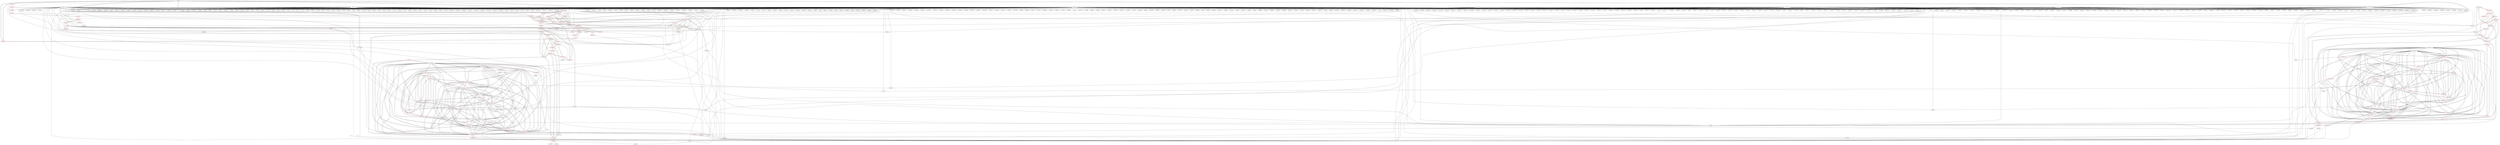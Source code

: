 graph {
	570 [label="(570) R35_T2" color=red]
	585 [label="(585) T15_T1"]
	586 [label="(586) T16_T1"]
	584 [label="(584) T14_T1"]
	587 [label="(587) T17_T1"]
	600 [label="(600) R35_T1"]
	610 [label="(610) R51_P1"]
	619 [label="(619) R50_P1"]
	569 [label="(569) T22_T1"]
	571 [label="(571) R36_T2" color=red]
	12 [label="(12) U1"]
	246 [label="(246) J5"]
	576 [label="(576) T18_T2"]
	572 [label="(572) R37_T2" color=red]
	108 [label="(108) U9"]
	160 [label="(160) R63"]
	159 [label="(159) R62"]
	577 [label="(577) T19_T2"]
	573 [label="(573) R38_T2" color=red]
	12 [label="(12) U1"]
	578 [label="(578) T20_T2"]
	574 [label="(574) R39_T2" color=red]
	12 [label="(12) U1"]
	280 [label="(280) U20"]
	579 [label="(579) T21_T2"]
	575 [label="(575) R40_T2" color=red]
	577 [label="(577) T19_T2"]
	578 [label="(578) T20_T2"]
	579 [label="(579) T21_T2"]
	569 [label="(569) T22_T1"]
	576 [label="(576) T18_T2"]
	576 [label="(576) T18_T2" color=red]
	577 [label="(577) T19_T2"]
	578 [label="(578) T20_T2"]
	579 [label="(579) T21_T2"]
	569 [label="(569) T22_T1"]
	575 [label="(575) R40_T2"]
	571 [label="(571) R36_T2"]
	577 [label="(577) T19_T2" color=red]
	578 [label="(578) T20_T2"]
	579 [label="(579) T21_T2"]
	569 [label="(569) T22_T1"]
	576 [label="(576) T18_T2"]
	575 [label="(575) R40_T2"]
	572 [label="(572) R37_T2"]
	578 [label="(578) T20_T2" color=red]
	577 [label="(577) T19_T2"]
	579 [label="(579) T21_T2"]
	569 [label="(569) T22_T1"]
	576 [label="(576) T18_T2"]
	575 [label="(575) R40_T2"]
	573 [label="(573) R38_T2"]
	579 [label="(579) T21_T2" color=red]
	577 [label="(577) T19_T2"]
	578 [label="(578) T20_T2"]
	569 [label="(569) T22_T1"]
	576 [label="(576) T18_T2"]
	575 [label="(575) R40_T2"]
	574 [label="(574) R39_T2"]
	580 [label="(580) T10_T1" color=red]
	588 [label="(588) R23_T1"]
	589 [label="(589) R27_T1"]
	596 [label="(596) R31_T1"]
	581 [label="(581) T11_T1" color=red]
	593 [label="(593) R24_T1"]
	597 [label="(597) R32_T1"]
	590 [label="(590) R28_T1"]
	582 [label="(582) T12_T1" color=red]
	598 [label="(598) R33_T1"]
	591 [label="(591) R29_T1"]
	592 [label="(592) R25_T1"]
	583 [label="(583) T13_T1" color=red]
	595 [label="(595) R30_T1"]
	599 [label="(599) R34_T1"]
	594 [label="(594) R26_T1"]
	584 [label="(584) T14_T1" color=red]
	585 [label="(585) T15_T1"]
	586 [label="(586) T16_T1"]
	587 [label="(587) T17_T1"]
	570 [label="(570) R35_T2"]
	600 [label="(600) R35_T1"]
	596 [label="(596) R31_T1"]
	585 [label="(585) T15_T1" color=red]
	586 [label="(586) T16_T1"]
	584 [label="(584) T14_T1"]
	587 [label="(587) T17_T1"]
	570 [label="(570) R35_T2"]
	600 [label="(600) R35_T1"]
	597 [label="(597) R32_T1"]
	586 [label="(586) T16_T1" color=red]
	585 [label="(585) T15_T1"]
	584 [label="(584) T14_T1"]
	587 [label="(587) T17_T1"]
	570 [label="(570) R35_T2"]
	600 [label="(600) R35_T1"]
	598 [label="(598) R33_T1"]
	587 [label="(587) T17_T1" color=red]
	585 [label="(585) T15_T1"]
	586 [label="(586) T16_T1"]
	584 [label="(584) T14_T1"]
	570 [label="(570) R35_T2"]
	600 [label="(600) R35_T1"]
	601 [label="(601) R34_T1_T"]
	588 [label="(588) R23_T1" color=red]
	246 [label="(246) J5"]
	580 [label="(580) T10_T1"]
	589 [label="(589) R27_T1" color=red]
	580 [label="(580) T10_T1"]
	596 [label="(596) R31_T1"]
	590 [label="(590) R28_T1" color=red]
	597 [label="(597) R32_T1"]
	581 [label="(581) T11_T1"]
	591 [label="(591) R29_T1" color=red]
	598 [label="(598) R33_T1"]
	582 [label="(582) T12_T1"]
	592 [label="(592) R25_T1" color=red]
	197 [label="(197) J2"]
	350 [label="(350) R119"]
	198 [label="(198) J3"]
	12 [label="(12) U1"]
	246 [label="(246) J5"]
	582 [label="(582) T12_T1"]
	593 [label="(593) R24_T1" color=red]
	108 [label="(108) U9"]
	710 [label="(710) R44_P1_3"]
	581 [label="(581) T11_T1"]
	594 [label="(594) R26_T1" color=red]
	12 [label="(12) U1"]
	583 [label="(583) T13_T1"]
	595 [label="(595) R30_T1" color=red]
	599 [label="(599) R34_T1"]
	583 [label="(583) T13_T1"]
	596 [label="(596) R31_T1" color=red]
	589 [label="(589) R27_T1"]
	580 [label="(580) T10_T1"]
	584 [label="(584) T14_T1"]
	597 [label="(597) R32_T1" color=red]
	585 [label="(585) T15_T1"]
	581 [label="(581) T11_T1"]
	590 [label="(590) R28_T1"]
	598 [label="(598) R33_T1" color=red]
	586 [label="(586) T16_T1"]
	582 [label="(582) T12_T1"]
	591 [label="(591) R29_T1"]
	599 [label="(599) R34_T1" color=red]
	595 [label="(595) R30_T1"]
	583 [label="(583) T13_T1"]
	601 [label="(601) R34_T1_T"]
	600 [label="(600) R35_T1" color=red]
	585 [label="(585) T15_T1"]
	586 [label="(586) T16_T1"]
	584 [label="(584) T14_T1"]
	587 [label="(587) T17_T1"]
	570 [label="(570) R35_T2"]
	601 [label="(601) R34_T1_T" color=red]
	587 [label="(587) T17_T1"]
	599 [label="(599) R34_T1"]
	602 [label="(602) T23_P1" color=red]
	612 [label="(612) R48_P1"]
	615 [label="(615) R43_P1"]
	603 [label="(603) T24_P1"]
	608 [label="(608) R44_P1"]
	603 [label="(603) T24_P1" color=red]
	609 [label="(609) R46_P1"]
	602 [label="(602) T23_P1"]
	604 [label="(604) T27_P1" color=red]
	610 [label="(610) R51_P1"]
	605 [label="(605) T28_P1"]
	613 [label="(613) R53_P1"]
	616 [label="(616) R49_P1"]
	605 [label="(605) T28_P1" color=red]
	611 [label="(611) R52_P1"]
	604 [label="(604) T27_P1"]
	606 [label="(606) T25_P1" color=red]
	607 [label="(607) T29_P1"]
	612 [label="(612) R48_P1"]
	614 [label="(614) R45_P1"]
	211 [label="(211) C269"]
	607 [label="(607) T29_P1" color=red]
	606 [label="(606) T25_P1"]
	613 [label="(613) R53_P1"]
	608 [label="(608) R44_P1" color=red]
	212 [label="(212) R66"]
	197 [label="(197) J2"]
	198 [label="(198) J3"]
	210 [label="(210) C270"]
	602 [label="(602) T23_P1"]
	609 [label="(609) R46_P1" color=red]
	617 [label="(617) T26_P1"]
	618 [label="(618) R47_P1"]
	603 [label="(603) T24_P1"]
	610 [label="(610) R51_P1" color=red]
	604 [label="(604) T27_P1"]
	619 [label="(619) R50_P1"]
	569 [label="(569) T22_T1"]
	570 [label="(570) R35_T2"]
	611 [label="(611) R52_P1" color=red]
	12 [label="(12) U1"]
	488 [label="(488) U41"]
	605 [label="(605) T28_P1"]
	612 [label="(612) R48_P1" color=red]
	606 [label="(606) T25_P1"]
	602 [label="(602) T23_P1"]
	615 [label="(615) R43_P1"]
	613 [label="(613) R53_P1" color=red]
	607 [label="(607) T29_P1"]
	604 [label="(604) T27_P1"]
	616 [label="(616) R49_P1"]
	614 [label="(614) R45_P1" color=red]
	606 [label="(606) T25_P1"]
	211 [label="(211) C269"]
	615 [label="(615) R43_P1" color=red]
	612 [label="(612) R48_P1"]
	602 [label="(602) T23_P1"]
	616 [label="(616) R49_P1" color=red]
	604 [label="(604) T27_P1"]
	613 [label="(613) R53_P1"]
	617 [label="(617) T26_P1" color=red]
	619 [label="(619) R50_P1"]
	609 [label="(609) R46_P1"]
	618 [label="(618) R47_P1"]
	618 [label="(618) R47_P1" color=red]
	617 [label="(617) T26_P1"]
	609 [label="(609) R46_P1"]
	619 [label="(619) R50_P1" color=red]
	617 [label="(617) T26_P1"]
	610 [label="(610) R51_P1"]
	569 [label="(569) T22_T1"]
	570 [label="(570) R35_T2"]
	620 [label="(620) T22_T1_2" color=red]
	634 [label="(634) T13_T1_2"]
	627 [label="(627) T18_T2_2"]
	628 [label="(628) T19_T2_2"]
	633 [label="(633) T12_T1_2"]
	636 [label="(636) T15_T1_2"]
	635 [label="(635) T14_T1_2"]
	629 [label="(629) T20_T2_2"]
	630 [label="(630) T21_T2_2"]
	632 [label="(632) T11_T1_2"]
	631 [label="(631) T10_T1_2"]
	637 [label="(637) T16_T1_2"]
	638 [label="(638) T17_T1_2"]
	626 [label="(626) R40_T2_2"]
	661 [label="(661) R51_P1_2"]
	670 [label="(670) R50_P1_2"]
	621 [label="(621) R35_T2_2"]
	621 [label="(621) R35_T2_2" color=red]
	636 [label="(636) T15_T1_2"]
	637 [label="(637) T16_T1_2"]
	635 [label="(635) T14_T1_2"]
	638 [label="(638) T17_T1_2"]
	651 [label="(651) R35_T1_2"]
	661 [label="(661) R51_P1_2"]
	670 [label="(670) R50_P1_2"]
	620 [label="(620) T22_T1_2"]
	622 [label="(622) R36_T2_2" color=red]
	219 [label="(219) J4"]
	627 [label="(627) T18_T2_2"]
	623 [label="(623) R37_T2_2" color=red]
	12 [label="(12) U1"]
	246 [label="(246) J5"]
	628 [label="(628) T19_T2_2"]
	624 [label="(624) R38_T2_2" color=red]
	246 [label="(246) J5"]
	629 [label="(629) T20_T2_2"]
	625 [label="(625) R39_T2_2" color=red]
	10 [label="(10) U2"]
	12 [label="(12) U1"]
	630 [label="(630) T21_T2_2"]
	626 [label="(626) R40_T2_2" color=red]
	628 [label="(628) T19_T2_2"]
	629 [label="(629) T20_T2_2"]
	630 [label="(630) T21_T2_2"]
	620 [label="(620) T22_T1_2"]
	627 [label="(627) T18_T2_2"]
	642 [label="(642) R29_T1_2"]
	641 [label="(641) R28_T1_2"]
	646 [label="(646) R30_T1_2"]
	640 [label="(640) R27_T1_2"]
	651 [label="(651) R35_T1_2"]
	627 [label="(627) T18_T2_2" color=red]
	634 [label="(634) T13_T1_2"]
	628 [label="(628) T19_T2_2"]
	633 [label="(633) T12_T1_2"]
	636 [label="(636) T15_T1_2"]
	635 [label="(635) T14_T1_2"]
	629 [label="(629) T20_T2_2"]
	630 [label="(630) T21_T2_2"]
	632 [label="(632) T11_T1_2"]
	631 [label="(631) T10_T1_2"]
	620 [label="(620) T22_T1_2"]
	637 [label="(637) T16_T1_2"]
	638 [label="(638) T17_T1_2"]
	626 [label="(626) R40_T2_2"]
	622 [label="(622) R36_T2_2"]
	628 [label="(628) T19_T2_2" color=red]
	634 [label="(634) T13_T1_2"]
	627 [label="(627) T18_T2_2"]
	633 [label="(633) T12_T1_2"]
	636 [label="(636) T15_T1_2"]
	635 [label="(635) T14_T1_2"]
	629 [label="(629) T20_T2_2"]
	630 [label="(630) T21_T2_2"]
	632 [label="(632) T11_T1_2"]
	631 [label="(631) T10_T1_2"]
	620 [label="(620) T22_T1_2"]
	637 [label="(637) T16_T1_2"]
	638 [label="(638) T17_T1_2"]
	626 [label="(626) R40_T2_2"]
	623 [label="(623) R37_T2_2"]
	629 [label="(629) T20_T2_2" color=red]
	634 [label="(634) T13_T1_2"]
	627 [label="(627) T18_T2_2"]
	628 [label="(628) T19_T2_2"]
	633 [label="(633) T12_T1_2"]
	636 [label="(636) T15_T1_2"]
	635 [label="(635) T14_T1_2"]
	630 [label="(630) T21_T2_2"]
	632 [label="(632) T11_T1_2"]
	631 [label="(631) T10_T1_2"]
	620 [label="(620) T22_T1_2"]
	637 [label="(637) T16_T1_2"]
	638 [label="(638) T17_T1_2"]
	626 [label="(626) R40_T2_2"]
	624 [label="(624) R38_T2_2"]
	630 [label="(630) T21_T2_2" color=red]
	634 [label="(634) T13_T1_2"]
	627 [label="(627) T18_T2_2"]
	628 [label="(628) T19_T2_2"]
	633 [label="(633) T12_T1_2"]
	636 [label="(636) T15_T1_2"]
	635 [label="(635) T14_T1_2"]
	629 [label="(629) T20_T2_2"]
	632 [label="(632) T11_T1_2"]
	631 [label="(631) T10_T1_2"]
	620 [label="(620) T22_T1_2"]
	637 [label="(637) T16_T1_2"]
	638 [label="(638) T17_T1_2"]
	626 [label="(626) R40_T2_2"]
	625 [label="(625) R39_T2_2"]
	631 [label="(631) T10_T1_2" color=red]
	634 [label="(634) T13_T1_2"]
	627 [label="(627) T18_T2_2"]
	628 [label="(628) T19_T2_2"]
	633 [label="(633) T12_T1_2"]
	636 [label="(636) T15_T1_2"]
	635 [label="(635) T14_T1_2"]
	629 [label="(629) T20_T2_2"]
	630 [label="(630) T21_T2_2"]
	632 [label="(632) T11_T1_2"]
	620 [label="(620) T22_T1_2"]
	637 [label="(637) T16_T1_2"]
	638 [label="(638) T17_T1_2"]
	639 [label="(639) R23_T1_2"]
	640 [label="(640) R27_T1_2"]
	647 [label="(647) R31_T1_2"]
	632 [label="(632) T11_T1_2" color=red]
	634 [label="(634) T13_T1_2"]
	627 [label="(627) T18_T2_2"]
	628 [label="(628) T19_T2_2"]
	633 [label="(633) T12_T1_2"]
	636 [label="(636) T15_T1_2"]
	635 [label="(635) T14_T1_2"]
	629 [label="(629) T20_T2_2"]
	630 [label="(630) T21_T2_2"]
	631 [label="(631) T10_T1_2"]
	620 [label="(620) T22_T1_2"]
	637 [label="(637) T16_T1_2"]
	638 [label="(638) T17_T1_2"]
	644 [label="(644) R24_T1_2"]
	648 [label="(648) R32_T1_2"]
	652 [label="(652) R28_T1_T_2"]
	633 [label="(633) T12_T1_2" color=red]
	634 [label="(634) T13_T1_2"]
	627 [label="(627) T18_T2_2"]
	628 [label="(628) T19_T2_2"]
	636 [label="(636) T15_T1_2"]
	635 [label="(635) T14_T1_2"]
	629 [label="(629) T20_T2_2"]
	630 [label="(630) T21_T2_2"]
	632 [label="(632) T11_T1_2"]
	631 [label="(631) T10_T1_2"]
	620 [label="(620) T22_T1_2"]
	637 [label="(637) T16_T1_2"]
	638 [label="(638) T17_T1_2"]
	649 [label="(649) R33_T1_2"]
	642 [label="(642) R29_T1_2"]
	643 [label="(643) R25_T1_2"]
	634 [label="(634) T13_T1_2" color=red]
	627 [label="(627) T18_T2_2"]
	628 [label="(628) T19_T2_2"]
	633 [label="(633) T12_T1_2"]
	636 [label="(636) T15_T1_2"]
	635 [label="(635) T14_T1_2"]
	629 [label="(629) T20_T2_2"]
	630 [label="(630) T21_T2_2"]
	632 [label="(632) T11_T1_2"]
	631 [label="(631) T10_T1_2"]
	620 [label="(620) T22_T1_2"]
	637 [label="(637) T16_T1_2"]
	638 [label="(638) T17_T1_2"]
	646 [label="(646) R30_T1_2"]
	650 [label="(650) R34_T1_2"]
	645 [label="(645) R26_T1_2"]
	635 [label="(635) T14_T1_2" color=red]
	634 [label="(634) T13_T1_2"]
	627 [label="(627) T18_T2_2"]
	628 [label="(628) T19_T2_2"]
	633 [label="(633) T12_T1_2"]
	636 [label="(636) T15_T1_2"]
	629 [label="(629) T20_T2_2"]
	630 [label="(630) T21_T2_2"]
	632 [label="(632) T11_T1_2"]
	631 [label="(631) T10_T1_2"]
	620 [label="(620) T22_T1_2"]
	637 [label="(637) T16_T1_2"]
	638 [label="(638) T17_T1_2"]
	621 [label="(621) R35_T2_2"]
	651 [label="(651) R35_T1_2"]
	647 [label="(647) R31_T1_2"]
	636 [label="(636) T15_T1_2" color=red]
	634 [label="(634) T13_T1_2"]
	627 [label="(627) T18_T2_2"]
	628 [label="(628) T19_T2_2"]
	633 [label="(633) T12_T1_2"]
	635 [label="(635) T14_T1_2"]
	629 [label="(629) T20_T2_2"]
	630 [label="(630) T21_T2_2"]
	632 [label="(632) T11_T1_2"]
	631 [label="(631) T10_T1_2"]
	620 [label="(620) T22_T1_2"]
	637 [label="(637) T16_T1_2"]
	638 [label="(638) T17_T1_2"]
	621 [label="(621) R35_T2_2"]
	651 [label="(651) R35_T1_2"]
	648 [label="(648) R32_T1_2"]
	637 [label="(637) T16_T1_2" color=red]
	634 [label="(634) T13_T1_2"]
	627 [label="(627) T18_T2_2"]
	628 [label="(628) T19_T2_2"]
	633 [label="(633) T12_T1_2"]
	636 [label="(636) T15_T1_2"]
	635 [label="(635) T14_T1_2"]
	629 [label="(629) T20_T2_2"]
	630 [label="(630) T21_T2_2"]
	632 [label="(632) T11_T1_2"]
	631 [label="(631) T10_T1_2"]
	620 [label="(620) T22_T1_2"]
	638 [label="(638) T17_T1_2"]
	621 [label="(621) R35_T2_2"]
	651 [label="(651) R35_T1_2"]
	649 [label="(649) R33_T1_2"]
	638 [label="(638) T17_T1_2" color=red]
	634 [label="(634) T13_T1_2"]
	627 [label="(627) T18_T2_2"]
	628 [label="(628) T19_T2_2"]
	633 [label="(633) T12_T1_2"]
	636 [label="(636) T15_T1_2"]
	635 [label="(635) T14_T1_2"]
	629 [label="(629) T20_T2_2"]
	630 [label="(630) T21_T2_2"]
	632 [label="(632) T11_T1_2"]
	631 [label="(631) T10_T1_2"]
	620 [label="(620) T22_T1_2"]
	637 [label="(637) T16_T1_2"]
	621 [label="(621) R35_T2_2"]
	651 [label="(651) R35_T1_2"]
	650 [label="(650) R34_T1_2"]
	639 [label="(639) R23_T1_2" color=red]
	12 [label="(12) U1"]
	246 [label="(246) J5"]
	631 [label="(631) T10_T1_2"]
	640 [label="(640) R27_T1_2" color=red]
	626 [label="(626) R40_T2_2"]
	642 [label="(642) R29_T1_2"]
	641 [label="(641) R28_T1_2"]
	646 [label="(646) R30_T1_2"]
	651 [label="(651) R35_T1_2"]
	631 [label="(631) T10_T1_2"]
	647 [label="(647) R31_T1_2"]
	641 [label="(641) R28_T1_2" color=red]
	626 [label="(626) R40_T2_2"]
	642 [label="(642) R29_T1_2"]
	646 [label="(646) R30_T1_2"]
	640 [label="(640) R27_T1_2"]
	651 [label="(651) R35_T1_2"]
	652 [label="(652) R28_T1_T_2"]
	642 [label="(642) R29_T1_2" color=red]
	626 [label="(626) R40_T2_2"]
	641 [label="(641) R28_T1_2"]
	646 [label="(646) R30_T1_2"]
	640 [label="(640) R27_T1_2"]
	651 [label="(651) R35_T1_2"]
	649 [label="(649) R33_T1_2"]
	633 [label="(633) T12_T1_2"]
	643 [label="(643) R25_T1_2" color=red]
	248 [label="(248) J6"]
	633 [label="(633) T12_T1_2"]
	644 [label="(644) R24_T1_2" color=red]
	11 [label="(11) U3"]
	31 [label="(31) R23"]
	12 [label="(12) U1"]
	10 [label="(10) U2"]
	632 [label="(632) T11_T1_2"]
	645 [label="(645) R26_T1_2" color=red]
	246 [label="(246) J5"]
	634 [label="(634) T13_T1_2"]
	646 [label="(646) R30_T1_2" color=red]
	626 [label="(626) R40_T2_2"]
	642 [label="(642) R29_T1_2"]
	641 [label="(641) R28_T1_2"]
	640 [label="(640) R27_T1_2"]
	651 [label="(651) R35_T1_2"]
	650 [label="(650) R34_T1_2"]
	634 [label="(634) T13_T1_2"]
	647 [label="(647) R31_T1_2" color=red]
	640 [label="(640) R27_T1_2"]
	631 [label="(631) T10_T1_2"]
	635 [label="(635) T14_T1_2"]
	648 [label="(648) R32_T1_2" color=red]
	636 [label="(636) T15_T1_2"]
	632 [label="(632) T11_T1_2"]
	652 [label="(652) R28_T1_T_2"]
	649 [label="(649) R33_T1_2" color=red]
	637 [label="(637) T16_T1_2"]
	633 [label="(633) T12_T1_2"]
	642 [label="(642) R29_T1_2"]
	650 [label="(650) R34_T1_2" color=red]
	638 [label="(638) T17_T1_2"]
	646 [label="(646) R30_T1_2"]
	634 [label="(634) T13_T1_2"]
	651 [label="(651) R35_T1_2" color=red]
	636 [label="(636) T15_T1_2"]
	637 [label="(637) T16_T1_2"]
	635 [label="(635) T14_T1_2"]
	638 [label="(638) T17_T1_2"]
	621 [label="(621) R35_T2_2"]
	626 [label="(626) R40_T2_2"]
	642 [label="(642) R29_T1_2"]
	641 [label="(641) R28_T1_2"]
	646 [label="(646) R30_T1_2"]
	640 [label="(640) R27_T1_2"]
	652 [label="(652) R28_T1_T_2" color=red]
	648 [label="(648) R32_T1_2"]
	632 [label="(632) T11_T1_2"]
	641 [label="(641) R28_T1_2"]
	653 [label="(653) T23_P1_2" color=red]
	663 [label="(663) R48_P1_2"]
	666 [label="(666) R43_P1_2"]
	654 [label="(654) T24_P1_2"]
	659 [label="(659) R44_P1_2"]
	654 [label="(654) T24_P1_2" color=red]
	668 [label="(668) T26_P1_2"]
	658 [label="(658) T29_P1_2"]
	656 [label="(656) T28_P1_2"]
	660 [label="(660) R46_P1_2"]
	653 [label="(653) T23_P1_2"]
	655 [label="(655) T27_P1_2" color=red]
	661 [label="(661) R51_P1_2"]
	656 [label="(656) T28_P1_2"]
	664 [label="(664) R53_P1_2"]
	667 [label="(667) R49_P1_2"]
	656 [label="(656) T28_P1_2" color=red]
	668 [label="(668) T26_P1_2"]
	654 [label="(654) T24_P1_2"]
	658 [label="(658) T29_P1_2"]
	662 [label="(662) R52_P1_2"]
	655 [label="(655) T27_P1_2"]
	657 [label="(657) T25_P1_2" color=red]
	658 [label="(658) T29_P1_2"]
	663 [label="(663) R48_P1_2"]
	665 [label="(665) R45_P1_2"]
	484 [label="(484) U45"]
	658 [label="(658) T29_P1_2" color=red]
	668 [label="(668) T26_P1_2"]
	654 [label="(654) T24_P1_2"]
	656 [label="(656) T28_P1_2"]
	657 [label="(657) T25_P1_2"]
	664 [label="(664) R53_P1_2"]
	659 [label="(659) R44_P1_2" color=red]
	12 [label="(12) U1"]
	653 [label="(653) T23_P1_2"]
	660 [label="(660) R46_P1_2" color=red]
	668 [label="(668) T26_P1_2"]
	669 [label="(669) R47_P1_2"]
	654 [label="(654) T24_P1_2"]
	661 [label="(661) R51_P1_2" color=red]
	655 [label="(655) T27_P1_2"]
	670 [label="(670) R50_P1_2"]
	620 [label="(620) T22_T1_2"]
	621 [label="(621) R35_T2_2"]
	662 [label="(662) R52_P1_2" color=red]
	259 [label="(259) DS6"]
	261 [label="(261) R97"]
	656 [label="(656) T28_P1_2"]
	663 [label="(663) R48_P1_2" color=red]
	657 [label="(657) T25_P1_2"]
	653 [label="(653) T23_P1_2"]
	666 [label="(666) R43_P1_2"]
	664 [label="(664) R53_P1_2" color=red]
	658 [label="(658) T29_P1_2"]
	655 [label="(655) T27_P1_2"]
	667 [label="(667) R49_P1_2"]
	665 [label="(665) R45_P1_2" color=red]
	669 [label="(669) R47_P1_2"]
	666 [label="(666) R43_P1_2"]
	667 [label="(667) R49_P1_2"]
	657 [label="(657) T25_P1_2"]
	484 [label="(484) U45"]
	666 [label="(666) R43_P1_2" color=red]
	663 [label="(663) R48_P1_2"]
	653 [label="(653) T23_P1_2"]
	669 [label="(669) R47_P1_2"]
	665 [label="(665) R45_P1_2"]
	667 [label="(667) R49_P1_2"]
	667 [label="(667) R49_P1_2" color=red]
	669 [label="(669) R47_P1_2"]
	665 [label="(665) R45_P1_2"]
	666 [label="(666) R43_P1_2"]
	655 [label="(655) T27_P1_2"]
	664 [label="(664) R53_P1_2"]
	668 [label="(668) T26_P1_2" color=red]
	670 [label="(670) R50_P1_2"]
	654 [label="(654) T24_P1_2"]
	658 [label="(658) T29_P1_2"]
	656 [label="(656) T28_P1_2"]
	660 [label="(660) R46_P1_2"]
	669 [label="(669) R47_P1_2"]
	669 [label="(669) R47_P1_2" color=red]
	665 [label="(665) R45_P1_2"]
	666 [label="(666) R43_P1_2"]
	667 [label="(667) R49_P1_2"]
	668 [label="(668) T26_P1_2"]
	660 [label="(660) R46_P1_2"]
	670 [label="(670) R50_P1_2" color=red]
	668 [label="(668) T26_P1_2"]
	661 [label="(661) R51_P1_2"]
	620 [label="(620) T22_T1_2"]
	621 [label="(621) R35_T2_2"]
	671 [label="(671) T22_T1_3" color=red]
	685 [label="(685) T13_T1_3"]
	678 [label="(678) T18_T2_3"]
	679 [label="(679) T19_T2_3"]
	684 [label="(684) T12_T1_3"]
	687 [label="(687) T15_T1_3"]
	686 [label="(686) T14_T1_3"]
	680 [label="(680) T20_T2_3"]
	681 [label="(681) T21_T2_3"]
	683 [label="(683) T11_T1_3"]
	682 [label="(682) T10_T1_3"]
	688 [label="(688) T16_T1_3"]
	689 [label="(689) T17_T1_3"]
	677 [label="(677) R40_T2_3"]
	712 [label="(712) R51_P1_3"]
	721 [label="(721) R50_P1_3"]
	672 [label="(672) R35_T2_3"]
	672 [label="(672) R35_T2_3" color=red]
	687 [label="(687) T15_T1_3"]
	688 [label="(688) T16_T1_3"]
	686 [label="(686) T14_T1_3"]
	689 [label="(689) T17_T1_3"]
	702 [label="(702) R35_T1_3"]
	712 [label="(712) R51_P1_3"]
	721 [label="(721) R50_P1_3"]
	671 [label="(671) T22_T1_3"]
	673 [label="(673) R36_T2_3" color=red]
	489 [label="(489) TR2"]
	488 [label="(488) U41"]
	678 [label="(678) T18_T2_3"]
	674 [label="(674) R37_T2_3" color=red]
	10 [label="(10) U2"]
	12 [label="(12) U1"]
	679 [label="(679) T19_T2_3"]
	675 [label="(675) R38_T2_3" color=red]
	493 [label="(493) J18"]
	494 [label="(494) U46"]
	680 [label="(680) T20_T2_3"]
	676 [label="(676) R39_T2_3" color=red]
	488 [label="(488) U41"]
	506 [label="(506) R136"]
	681 [label="(681) T21_T2_3"]
	677 [label="(677) R40_T2_3" color=red]
	679 [label="(679) T19_T2_3"]
	680 [label="(680) T20_T2_3"]
	681 [label="(681) T21_T2_3"]
	671 [label="(671) T22_T1_3"]
	678 [label="(678) T18_T2_3"]
	693 [label="(693) R29_T1_3"]
	692 [label="(692) R28_T1_3"]
	697 [label="(697) R30_T1_3"]
	691 [label="(691) R27_T1_3"]
	703 [label="(703) R35_T1_T_3"]
	678 [label="(678) T18_T2_3" color=red]
	685 [label="(685) T13_T1_3"]
	679 [label="(679) T19_T2_3"]
	684 [label="(684) T12_T1_3"]
	687 [label="(687) T15_T1_3"]
	686 [label="(686) T14_T1_3"]
	680 [label="(680) T20_T2_3"]
	681 [label="(681) T21_T2_3"]
	683 [label="(683) T11_T1_3"]
	682 [label="(682) T10_T1_3"]
	671 [label="(671) T22_T1_3"]
	688 [label="(688) T16_T1_3"]
	689 [label="(689) T17_T1_3"]
	677 [label="(677) R40_T2_3"]
	673 [label="(673) R36_T2_3"]
	679 [label="(679) T19_T2_3" color=red]
	685 [label="(685) T13_T1_3"]
	678 [label="(678) T18_T2_3"]
	684 [label="(684) T12_T1_3"]
	687 [label="(687) T15_T1_3"]
	686 [label="(686) T14_T1_3"]
	680 [label="(680) T20_T2_3"]
	681 [label="(681) T21_T2_3"]
	683 [label="(683) T11_T1_3"]
	682 [label="(682) T10_T1_3"]
	671 [label="(671) T22_T1_3"]
	688 [label="(688) T16_T1_3"]
	689 [label="(689) T17_T1_3"]
	677 [label="(677) R40_T2_3"]
	674 [label="(674) R37_T2_3"]
	680 [label="(680) T20_T2_3" color=red]
	685 [label="(685) T13_T1_3"]
	678 [label="(678) T18_T2_3"]
	679 [label="(679) T19_T2_3"]
	684 [label="(684) T12_T1_3"]
	687 [label="(687) T15_T1_3"]
	686 [label="(686) T14_T1_3"]
	681 [label="(681) T21_T2_3"]
	683 [label="(683) T11_T1_3"]
	682 [label="(682) T10_T1_3"]
	671 [label="(671) T22_T1_3"]
	688 [label="(688) T16_T1_3"]
	689 [label="(689) T17_T1_3"]
	677 [label="(677) R40_T2_3"]
	675 [label="(675) R38_T2_3"]
	681 [label="(681) T21_T2_3" color=red]
	685 [label="(685) T13_T1_3"]
	678 [label="(678) T18_T2_3"]
	679 [label="(679) T19_T2_3"]
	684 [label="(684) T12_T1_3"]
	687 [label="(687) T15_T1_3"]
	686 [label="(686) T14_T1_3"]
	680 [label="(680) T20_T2_3"]
	683 [label="(683) T11_T1_3"]
	682 [label="(682) T10_T1_3"]
	671 [label="(671) T22_T1_3"]
	688 [label="(688) T16_T1_3"]
	689 [label="(689) T17_T1_3"]
	677 [label="(677) R40_T2_3"]
	676 [label="(676) R39_T2_3"]
	682 [label="(682) T10_T1_3" color=red]
	685 [label="(685) T13_T1_3"]
	678 [label="(678) T18_T2_3"]
	679 [label="(679) T19_T2_3"]
	684 [label="(684) T12_T1_3"]
	687 [label="(687) T15_T1_3"]
	686 [label="(686) T14_T1_3"]
	680 [label="(680) T20_T2_3"]
	681 [label="(681) T21_T2_3"]
	683 [label="(683) T11_T1_3"]
	671 [label="(671) T22_T1_3"]
	688 [label="(688) T16_T1_3"]
	689 [label="(689) T17_T1_3"]
	690 [label="(690) R23_T1_3"]
	691 [label="(691) R27_T1_3"]
	698 [label="(698) R31_T1_3"]
	683 [label="(683) T11_T1_3" color=red]
	685 [label="(685) T13_T1_3"]
	678 [label="(678) T18_T2_3"]
	679 [label="(679) T19_T2_3"]
	684 [label="(684) T12_T1_3"]
	687 [label="(687) T15_T1_3"]
	686 [label="(686) T14_T1_3"]
	680 [label="(680) T20_T2_3"]
	681 [label="(681) T21_T2_3"]
	682 [label="(682) T10_T1_3"]
	671 [label="(671) T22_T1_3"]
	688 [label="(688) T16_T1_3"]
	689 [label="(689) T17_T1_3"]
	695 [label="(695) R24_T1_3"]
	699 [label="(699) R32_T1_3"]
	692 [label="(692) R28_T1_3"]
	684 [label="(684) T12_T1_3" color=red]
	685 [label="(685) T13_T1_3"]
	678 [label="(678) T18_T2_3"]
	679 [label="(679) T19_T2_3"]
	687 [label="(687) T15_T1_3"]
	686 [label="(686) T14_T1_3"]
	680 [label="(680) T20_T2_3"]
	681 [label="(681) T21_T2_3"]
	683 [label="(683) T11_T1_3"]
	682 [label="(682) T10_T1_3"]
	671 [label="(671) T22_T1_3"]
	688 [label="(688) T16_T1_3"]
	689 [label="(689) T17_T1_3"]
	700 [label="(700) R33_T1_3"]
	693 [label="(693) R29_T1_3"]
	694 [label="(694) R25_T1_3"]
	685 [label="(685) T13_T1_3" color=red]
	678 [label="(678) T18_T2_3"]
	679 [label="(679) T19_T2_3"]
	684 [label="(684) T12_T1_3"]
	687 [label="(687) T15_T1_3"]
	686 [label="(686) T14_T1_3"]
	680 [label="(680) T20_T2_3"]
	681 [label="(681) T21_T2_3"]
	683 [label="(683) T11_T1_3"]
	682 [label="(682) T10_T1_3"]
	671 [label="(671) T22_T1_3"]
	688 [label="(688) T16_T1_3"]
	689 [label="(689) T17_T1_3"]
	697 [label="(697) R30_T1_3"]
	701 [label="(701) R34_T1_3"]
	696 [label="(696) R26_T1_3"]
	686 [label="(686) T14_T1_3" color=red]
	685 [label="(685) T13_T1_3"]
	678 [label="(678) T18_T2_3"]
	679 [label="(679) T19_T2_3"]
	684 [label="(684) T12_T1_3"]
	687 [label="(687) T15_T1_3"]
	680 [label="(680) T20_T2_3"]
	681 [label="(681) T21_T2_3"]
	683 [label="(683) T11_T1_3"]
	682 [label="(682) T10_T1_3"]
	671 [label="(671) T22_T1_3"]
	688 [label="(688) T16_T1_3"]
	689 [label="(689) T17_T1_3"]
	672 [label="(672) R35_T2_3"]
	702 [label="(702) R35_T1_3"]
	698 [label="(698) R31_T1_3"]
	687 [label="(687) T15_T1_3" color=red]
	685 [label="(685) T13_T1_3"]
	678 [label="(678) T18_T2_3"]
	679 [label="(679) T19_T2_3"]
	684 [label="(684) T12_T1_3"]
	686 [label="(686) T14_T1_3"]
	680 [label="(680) T20_T2_3"]
	681 [label="(681) T21_T2_3"]
	683 [label="(683) T11_T1_3"]
	682 [label="(682) T10_T1_3"]
	671 [label="(671) T22_T1_3"]
	688 [label="(688) T16_T1_3"]
	689 [label="(689) T17_T1_3"]
	672 [label="(672) R35_T2_3"]
	702 [label="(702) R35_T1_3"]
	699 [label="(699) R32_T1_3"]
	688 [label="(688) T16_T1_3" color=red]
	685 [label="(685) T13_T1_3"]
	678 [label="(678) T18_T2_3"]
	679 [label="(679) T19_T2_3"]
	684 [label="(684) T12_T1_3"]
	687 [label="(687) T15_T1_3"]
	686 [label="(686) T14_T1_3"]
	680 [label="(680) T20_T2_3"]
	681 [label="(681) T21_T2_3"]
	683 [label="(683) T11_T1_3"]
	682 [label="(682) T10_T1_3"]
	671 [label="(671) T22_T1_3"]
	689 [label="(689) T17_T1_3"]
	672 [label="(672) R35_T2_3"]
	702 [label="(702) R35_T1_3"]
	700 [label="(700) R33_T1_3"]
	689 [label="(689) T17_T1_3" color=red]
	685 [label="(685) T13_T1_3"]
	678 [label="(678) T18_T2_3"]
	679 [label="(679) T19_T2_3"]
	684 [label="(684) T12_T1_3"]
	687 [label="(687) T15_T1_3"]
	686 [label="(686) T14_T1_3"]
	680 [label="(680) T20_T2_3"]
	681 [label="(681) T21_T2_3"]
	683 [label="(683) T11_T1_3"]
	682 [label="(682) T10_T1_3"]
	671 [label="(671) T22_T1_3"]
	688 [label="(688) T16_T1_3"]
	672 [label="(672) R35_T2_3"]
	702 [label="(702) R35_T1_3"]
	701 [label="(701) R34_T1_3"]
	690 [label="(690) R23_T1_3" color=red]
	209 [label="(209) U11"]
	682 [label="(682) T10_T1_3"]
	691 [label="(691) R27_T1_3" color=red]
	677 [label="(677) R40_T2_3"]
	693 [label="(693) R29_T1_3"]
	692 [label="(692) R28_T1_3"]
	697 [label="(697) R30_T1_3"]
	703 [label="(703) R35_T1_T_3"]
	682 [label="(682) T10_T1_3"]
	698 [label="(698) R31_T1_3"]
	692 [label="(692) R28_T1_3" color=red]
	677 [label="(677) R40_T2_3"]
	693 [label="(693) R29_T1_3"]
	697 [label="(697) R30_T1_3"]
	691 [label="(691) R27_T1_3"]
	703 [label="(703) R35_T1_T_3"]
	699 [label="(699) R32_T1_3"]
	683 [label="(683) T11_T1_3"]
	693 [label="(693) R29_T1_3" color=red]
	677 [label="(677) R40_T2_3"]
	692 [label="(692) R28_T1_3"]
	697 [label="(697) R30_T1_3"]
	691 [label="(691) R27_T1_3"]
	703 [label="(703) R35_T1_T_3"]
	700 [label="(700) R33_T1_3"]
	684 [label="(684) T12_T1_3"]
	694 [label="(694) R25_T1_3" color=red]
	12 [label="(12) U1"]
	246 [label="(246) J5"]
	684 [label="(684) T12_T1_3"]
	695 [label="(695) R24_T1_3" color=red]
	197 [label="(197) J2"]
	198 [label="(198) J3"]
	683 [label="(683) T11_T1_3"]
	696 [label="(696) R26_T1_3" color=red]
	182 [label="(182) U7"]
	183 [label="(183) R43"]
	685 [label="(685) T13_T1_3"]
	697 [label="(697) R30_T1_3" color=red]
	677 [label="(677) R40_T2_3"]
	693 [label="(693) R29_T1_3"]
	692 [label="(692) R28_T1_3"]
	691 [label="(691) R27_T1_3"]
	703 [label="(703) R35_T1_T_3"]
	701 [label="(701) R34_T1_3"]
	685 [label="(685) T13_T1_3"]
	698 [label="(698) R31_T1_3" color=red]
	691 [label="(691) R27_T1_3"]
	682 [label="(682) T10_T1_3"]
	686 [label="(686) T14_T1_3"]
	699 [label="(699) R32_T1_3" color=red]
	687 [label="(687) T15_T1_3"]
	683 [label="(683) T11_T1_3"]
	692 [label="(692) R28_T1_3"]
	700 [label="(700) R33_T1_3" color=red]
	688 [label="(688) T16_T1_3"]
	684 [label="(684) T12_T1_3"]
	693 [label="(693) R29_T1_3"]
	701 [label="(701) R34_T1_3" color=red]
	689 [label="(689) T17_T1_3"]
	697 [label="(697) R30_T1_3"]
	685 [label="(685) T13_T1_3"]
	702 [label="(702) R35_T1_3" color=red]
	687 [label="(687) T15_T1_3"]
	688 [label="(688) T16_T1_3"]
	686 [label="(686) T14_T1_3"]
	689 [label="(689) T17_T1_3"]
	672 [label="(672) R35_T2_3"]
	703 [label="(703) R35_T1_T_3"]
	703 [label="(703) R35_T1_T_3" color=red]
	677 [label="(677) R40_T2_3"]
	693 [label="(693) R29_T1_3"]
	692 [label="(692) R28_T1_3"]
	697 [label="(697) R30_T1_3"]
	691 [label="(691) R27_T1_3"]
	702 [label="(702) R35_T1_3"]
	704 [label="(704) T23_P1_3" color=red]
	714 [label="(714) R48_P1_3"]
	717 [label="(717) R43_P1_3"]
	705 [label="(705) T24_P1_3"]
	710 [label="(710) R44_P1_3"]
	705 [label="(705) T24_P1_3" color=red]
	719 [label="(719) T26_P1_3"]
	709 [label="(709) T29_P1_3"]
	707 [label="(707) T28_P1_3"]
	711 [label="(711) R46_P1_3"]
	704 [label="(704) T23_P1_3"]
	706 [label="(706) T27_P1_3" color=red]
	712 [label="(712) R51_P1_3"]
	707 [label="(707) T28_P1_3"]
	715 [label="(715) R53_P1_3"]
	718 [label="(718) R49_P1_3"]
	707 [label="(707) T28_P1_3" color=red]
	719 [label="(719) T26_P1_3"]
	705 [label="(705) T24_P1_3"]
	709 [label="(709) T29_P1_3"]
	713 [label="(713) R52_P1_3"]
	706 [label="(706) T27_P1_3"]
	708 [label="(708) T25_P1_3" color=red]
	709 [label="(709) T29_P1_3"]
	714 [label="(714) R48_P1_3"]
	716 [label="(716) R45_P1_3"]
	167 [label="(167) C105"]
	709 [label="(709) T29_P1_3" color=red]
	719 [label="(719) T26_P1_3"]
	705 [label="(705) T24_P1_3"]
	707 [label="(707) T28_P1_3"]
	708 [label="(708) T25_P1_3"]
	715 [label="(715) R53_P1_3"]
	710 [label="(710) R44_P1_3" color=red]
	108 [label="(108) U9"]
	593 [label="(593) R24_T1"]
	704 [label="(704) T23_P1_3"]
	711 [label="(711) R46_P1_3" color=red]
	719 [label="(719) T26_P1_3"]
	720 [label="(720) R47_P1_3"]
	705 [label="(705) T24_P1_3"]
	712 [label="(712) R51_P1_3" color=red]
	706 [label="(706) T27_P1_3"]
	721 [label="(721) R50_P1_3"]
	671 [label="(671) T22_T1_3"]
	672 [label="(672) R35_T2_3"]
	713 [label="(713) R52_P1_3" color=red]
	244 [label="(244) J8"]
	243 [label="(243) U19"]
	242 [label="(242) TR1"]
	707 [label="(707) T28_P1_3"]
	714 [label="(714) R48_P1_3" color=red]
	708 [label="(708) T25_P1_3"]
	704 [label="(704) T23_P1_3"]
	717 [label="(717) R43_P1_3"]
	715 [label="(715) R53_P1_3" color=red]
	709 [label="(709) T29_P1_3"]
	706 [label="(706) T27_P1_3"]
	718 [label="(718) R49_P1_3"]
	716 [label="(716) R45_P1_3" color=red]
	720 [label="(720) R47_P1_3"]
	717 [label="(717) R43_P1_3"]
	718 [label="(718) R49_P1_3"]
	708 [label="(708) T25_P1_3"]
	167 [label="(167) C105"]
	717 [label="(717) R43_P1_3" color=red]
	714 [label="(714) R48_P1_3"]
	704 [label="(704) T23_P1_3"]
	720 [label="(720) R47_P1_3"]
	716 [label="(716) R45_P1_3"]
	718 [label="(718) R49_P1_3"]
	718 [label="(718) R49_P1_3" color=red]
	720 [label="(720) R47_P1_3"]
	716 [label="(716) R45_P1_3"]
	717 [label="(717) R43_P1_3"]
	706 [label="(706) T27_P1_3"]
	715 [label="(715) R53_P1_3"]
	719 [label="(719) T26_P1_3" color=red]
	721 [label="(721) R50_P1_3"]
	705 [label="(705) T24_P1_3"]
	709 [label="(709) T29_P1_3"]
	707 [label="(707) T28_P1_3"]
	711 [label="(711) R46_P1_3"]
	720 [label="(720) R47_P1_3"]
	720 [label="(720) R47_P1_3" color=red]
	716 [label="(716) R45_P1_3"]
	717 [label="(717) R43_P1_3"]
	718 [label="(718) R49_P1_3"]
	719 [label="(719) T26_P1_3"]
	711 [label="(711) R46_P1_3"]
	721 [label="(721) R50_P1_3" color=red]
	719 [label="(719) T26_P1_3"]
	712 [label="(712) R51_P1_3"]
	671 [label="(671) T22_T1_3"]
	672 [label="(672) R35_T2_3"]
	722 [label="(722) +1.5V" color=red]
	432 [label="(432) C213"]
	433 [label="(433) C215"]
	435 [label="(435) C219"]
	434 [label="(434) C217"]
	410 [label="(410) C232"]
	409 [label="(409) C230"]
	453 [label="(453) C194"]
	452 [label="(452) C190"]
	12 [label="(12) U1"]
	389 [label="(389) C208"]
	44 [label="(44) C40"]
	45 [label="(45) C43"]
	46 [label="(46) C46"]
	47 [label="(47) C49"]
	43 [label="(43) C37"]
	48 [label="(48) C29"]
	408 [label="(408) C228"]
	407 [label="(407) C226"]
	406 [label="(406) C224"]
	405 [label="(405) C222"]
	49 [label="(49) C32"]
	412 [label="(412) C220"]
	411 [label="(411) C234"]
	10 [label="(10) U2"]
	64 [label="(64) C8"]
	11 [label="(11) U3"]
	13 [label="(13) R1"]
	111 [label="(111) U4"]
	68 [label="(68) C11"]
	108 [label="(108) U9"]
	195 [label="(195) J19"]
	101 [label="(101) C4"]
	102 [label="(102) C7"]
	103 [label="(103) C31"]
	104 [label="(104) C34"]
	88 [label="(88) C50"]
	89 [label="(89) C53"]
	90 [label="(90) C30"]
	91 [label="(91) C33"]
	92 [label="(92) C36"]
	93 [label="(93) C39"]
	71 [label="(71) C20"]
	72 [label="(72) C23"]
	78 [label="(78) C15"]
	94 [label="(94) C42"]
	74 [label="(74) C3"]
	75 [label="(75) C6"]
	76 [label="(76) C9"]
	77 [label="(77) C12"]
	73 [label="(73) C26"]
	98 [label="(98) C54"]
	174 [label="(174) C81"]
	59 [label="(59) C1"]
	60 [label="(60) C25"]
	95 [label="(95) C45"]
	96 [label="(96) C48"]
	97 [label="(97) C51"]
	164 [label="(164) L6"]
	58 [label="(58) C5"]
	159 [label="(159) R62"]
	79 [label="(79) C18"]
	80 [label="(80) C21"]
	81 [label="(81) C24"]
	82 [label="(82) C27"]
	83 [label="(83) C35"]
	57 [label="(57) C2"]
	53 [label="(53) C13"]
	85 [label="(85) C41"]
	52 [label="(52) C10"]
	84 [label="(84) C38"]
	70 [label="(70) C17"]
	69 [label="(69) C14"]
	54 [label="(54) C16"]
	55 [label="(55) C19"]
	56 [label="(56) C22"]
	87 [label="(87) C47"]
	86 [label="(86) C44"]
	50 [label="(50) C28"]
	51 [label="(51) C52"]
	723 [label="(723) +1.2V" color=red]
	538 [label="(538) C253"]
	173 [label="(173) C80"]
	552 [label="(552) C211"]
	12 [label="(12) U1"]
	484 [label="(484) U45"]
	533 [label="(533) FB12"]
	540 [label="(540) C255"]
	539 [label="(539) C254"]
	532 [label="(532) FB11"]
	343 [label="(343) R115"]
	163 [label="(163) L4"]
	157 [label="(157) R53"]
	467 [label="(467) C246"]
	468 [label="(468) C247"]
	466 [label="(466) C233"]
	471 [label="(471) C264"]
	470 [label="(470) C260"]
	469 [label="(469) C252"]
	464 [label="(464) C227"]
	450 [label="(450) C178"]
	465 [label="(465) C229"]
	724 [label="(724) +5V" color=red]
	240 [label="(240) C117"]
	234 [label="(234) U13"]
	109 [label="(109) U8"]
	110 [label="(110) U10"]
	182 [label="(182) U7"]
	237 [label="(237) C116"]
	108 [label="(108) U9"]
	504 [label="(504) DS11"]
	288 [label="(288) TH2"]
	503 [label="(503) U43"]
	297 [label="(297) TH1"]
	228 [label="(228) U14"]
	197 [label="(197) J2"]
	137 [label="(137) C86"]
	198 [label="(198) J3"]
	194 [label="(194) C77"]
	133 [label="(133) C66"]
	115 [label="(115) R33"]
	187 [label="(187) C93"]
	132 [label="(132) C65"]
	107 [label="(107) U5"]
	549 [label="(549) C241"]
	212 [label="(212) R66"]
	189 [label="(189) C276"]
	196 [label="(196) J1"]
	575 [label="(575) R40_T2"]
	591 [label="(591) R29_T1"]
	590 [label="(590) R28_T1"]
	595 [label="(595) R30_T1"]
	589 [label="(589) R27_T1"]
	600 [label="(600) R35_T1"]
	618 [label="(618) R47_P1"]
	614 [label="(614) R45_P1"]
	615 [label="(615) R43_P1"]
	616 [label="(616) R49_P1"]
	725 [label="(725) +3.3V" color=red]
	441 [label="(441) C186"]
	442 [label="(442) C188"]
	192 [label="(192) C68"]
	209 [label="(209) U11"]
	446 [label="(446) C206"]
	239 [label="(239) C114"]
	205 [label="(205) C111"]
	204 [label="(204) C110"]
	203 [label="(203) C109"]
	179 [label="(179) C69"]
	180 [label="(180) R31"]
	162 [label="(162) L5"]
	445 [label="(445) C205"]
	155 [label="(155) R60"]
	176 [label="(176) C83"]
	111 [label="(111) U4"]
	12 [label="(12) U1"]
	246 [label="(246) J5"]
	326 [label="(326) U26"]
	328 [label="(328) U27"]
	531 [label="(531) FB10"]
	382 [label="(382) C158"]
	383 [label="(383) C157"]
	384 [label="(384) C121"]
	385 [label="(385) C120"]
	378 [label="(378) C154"]
	267 [label="(267) DS2"]
	266 [label="(266) R92"]
	379 [label="(379) U32"]
	278 [label="(278) C130"]
	376 [label="(376) C152"]
	270 [label="(270) C129"]
	381 [label="(381) C150"]
	373 [label="(373) U34"]
	374 [label="(374) U33"]
	277 [label="(277) C128"]
	276 [label="(276) C119"]
	273 [label="(273) DS4"]
	524 [label="(524) U48"]
	280 [label="(280) U20"]
	507 [label="(507) C237"]
	515 [label="(515) C261"]
	279 [label="(279) U22"]
	281 [label="(281) U21"]
	264 [label="(264) U18"]
	283 [label="(283) C135"]
	517 [label="(517) R149"]
	287 [label="(287) TH3"]
	262 [label="(262) R80"]
	558 [label="(558) U49"]
	560 [label="(560) C266"]
	563 [label="(563) DS12"]
	292 [label="(292) C133"]
	561 [label="(561) DS13"]
	332 [label="(332) C147"]
	248 [label="(248) J6"]
	241 [label="(241) U17"]
	330 [label="(330) C149"]
	550 [label="(550) C209"]
	554 [label="(554) C212"]
	545 [label="(545) C263"]
	322 [label="(322) DS9"]
	318 [label="(318) DS8"]
	250 [label="(250) Q1"]
	547 [label="(547) C259"]
	310 [label="(310) DS7"]
	314 [label="(314) DS10"]
	519 [label="(519) U47"]
	488 [label="(488) U41"]
	494 [label="(494) U46"]
	485 [label="(485) J17"]
	285 [label="(285) C137"]
	493 [label="(493) J18"]
	350 [label="(350) R119"]
	344 [label="(344) U37"]
	357 [label="(357) J7"]
	353 [label="(353) JP4"]
	352 [label="(352) R121"]
	347 [label="(347) C159"]
	346 [label="(346) R117"]
	351 [label="(351) R120"]
	345 [label="(345) R118"]
	217 [label="(217) U12"]
	363 [label="(363) U35"]
	364 [label="(364) U36"]
	348 [label="(348) R130"]
	726 [label="(726) +1.0V" color=red]
	428 [label="(428) C191"]
	399 [label="(399) C162"]
	400 [label="(400) C166"]
	124 [label="(124) R44"]
	134 [label="(134) C78"]
	12 [label="(12) U1"]
	438 [label="(438) C123"]
	439 [label="(439) C125"]
	413 [label="(413) C181"]
	414 [label="(414) C185"]
	415 [label="(415) C189"]
	420 [label="(420) C201"]
	421 [label="(421) C164"]
	416 [label="(416) C193"]
	401 [label="(401) C170"]
	402 [label="(402) C174"]
	135 [label="(135) C79"]
	430 [label="(430) C198"]
	431 [label="(431) C202"]
	427 [label="(427) C187"]
	114 [label="(114) C76"]
	113 [label="(113) L1"]
	429 [label="(429) C195"]
	129 [label="(129) C74"]
	440 [label="(440) C182"]
	422 [label="(422) C168"]
	423 [label="(423) C172"]
	424 [label="(424) C176"]
	425 [label="(425) C179"]
	426 [label="(426) C183"]
	461 [label="(461) C175"]
	456 [label="(456) C127"]
	394 [label="(394) C167"]
	457 [label="(457) C155"]
	458 [label="(458) C160"]
	393 [label="(393) C163"]
	459 [label="(459) C171"]
	460 [label="(460) C173"]
	396 [label="(396) C165"]
	454 [label="(454) C124"]
	455 [label="(455) C126"]
	397 [label="(397) C161"]
	398 [label="(398) C177"]
	727 [label="(727) +1.8V" color=red]
	392 [label="(392) C203"]
	195 [label="(195) J19"]
	451 [label="(451) C184"]
	449 [label="(449) C169"]
	448 [label="(448) C156"]
	447 [label="(447) C207"]
	463 [label="(463) FB7"]
	391 [label="(391) C199"]
	484 [label="(484) U45"]
	508 [label="(508) C239"]
	544 [label="(544) C262"]
	546 [label="(546) C243"]
	486 [label="(486) R131"]
	524 [label="(524) U48"]
	488 [label="(488) U41"]
	496 [label="(496) R133"]
	510 [label="(510) U42"]
	516 [label="(516) C256"]
	12 [label="(12) U1"]
	509 [label="(509) C240"]
	498 [label="(498) C238"]
	279 [label="(279) U22"]
	499 [label="(499) R139"]
	551 [label="(551) C210"]
	291 [label="(291) C132"]
	494 [label="(494) U46"]
	535 [label="(535) C249"]
	521 [label="(521) RP1"]
	534 [label="(534) C248"]
	518 [label="(518) R140"]
	437 [label="(437) C236"]
	436 [label="(436) C235"]
	153 [label="(153) R51"]
	175 [label="(175) C82"]
	390 [label="(390) C231"]
	108 [label="(108) U9"]
	417 [label="(417) C192"]
	418 [label="(418) C196"]
	419 [label="(419) C200"]
	161 [label="(161) L3"]
	395 [label="(395) C180"]
	728 [label="(728) GND" color=red]
	403 [label="(403) C223"]
	402 [label="(402) C174"]
	401 [label="(401) C170"]
	421 [label="(421) C164"]
	419 [label="(419) C200"]
	420 [label="(420) C201"]
	413 [label="(413) C181"]
	414 [label="(414) C185"]
	418 [label="(418) C196"]
	216 [label="(216) R65"]
	415 [label="(415) C189"]
	416 [label="(416) C193"]
	417 [label="(417) C192"]
	424 [label="(424) C176"]
	422 [label="(422) C168"]
	440 [label="(440) C182"]
	211 [label="(211) C269"]
	441 [label="(441) C186"]
	442 [label="(442) C188"]
	443 [label="(443) C197"]
	444 [label="(444) C204"]
	439 [label="(439) C125"]
	423 [label="(423) C172"]
	438 [label="(438) C123"]
	425 [label="(425) C179"]
	426 [label="(426) C183"]
	427 [label="(427) C187"]
	198 [label="(198) J3"]
	428 [label="(428) C191"]
	429 [label="(429) C195"]
	430 [label="(430) C198"]
	431 [label="(431) C202"]
	410 [label="(410) C232"]
	404 [label="(404) C225"]
	411 [label="(411) C234"]
	406 [label="(406) C224"]
	407 [label="(407) C226"]
	408 [label="(408) C228"]
	409 [label="(409) C230"]
	405 [label="(405) C222"]
	434 [label="(434) C217"]
	435 [label="(435) C219"]
	436 [label="(436) C235"]
	437 [label="(437) C236"]
	209 [label="(209) U11"]
	390 [label="(390) C231"]
	215 [label="(215) C275"]
	214 [label="(214) C274"]
	213 [label="(213) C273"]
	412 [label="(412) C220"]
	454 [label="(454) C124"]
	446 [label="(446) C206"]
	447 [label="(447) C207"]
	448 [label="(448) C156"]
	449 [label="(449) C169"]
	450 [label="(450) C178"]
	451 [label="(451) C184"]
	452 [label="(452) C190"]
	204 [label="(204) C110"]
	453 [label="(453) C194"]
	203 [label="(203) C109"]
	462 [label="(462) C122"]
	455 [label="(455) C126"]
	456 [label="(456) C127"]
	197 [label="(197) J2"]
	472 [label="(472) C288"]
	457 [label="(457) C155"]
	458 [label="(458) C160"]
	459 [label="(459) C171"]
	460 [label="(460) C173"]
	461 [label="(461) C175"]
	205 [label="(205) C111"]
	464 [label="(464) C227"]
	465 [label="(465) C229"]
	466 [label="(466) C233"]
	471 [label="(471) C264"]
	467 [label="(467) C246"]
	468 [label="(468) C247"]
	469 [label="(469) C252"]
	470 [label="(470) C260"]
	399 [label="(399) C162"]
	445 [label="(445) C205"]
	433 [label="(433) C215"]
	400 [label="(400) C166"]
	478 [label="(478) C282"]
	475 [label="(475) C285"]
	476 [label="(476) C284"]
	477 [label="(477) C283"]
	479 [label="(479) C281"]
	480 [label="(480) C280"]
	481 [label="(481) C279"]
	482 [label="(482) C278"]
	483 [label="(483) C277"]
	432 [label="(432) C213"]
	473 [label="(473) C287"]
	474 [label="(474) C286"]
	12 [label="(12) U1"]
	175 [label="(175) C82"]
	109 [label="(109) U8"]
	110 [label="(110) U10"]
	184 [label="(184) R50"]
	176 [label="(176) C83"]
	108 [label="(108) U9"]
	107 [label="(107) U5"]
	111 [label="(111) U4"]
	173 [label="(173) C80"]
	389 [label="(389) C208"]
	169 [label="(169) C98"]
	171 [label="(171) C99"]
	172 [label="(172) C102"]
	210 [label="(210) C270"]
	386 [label="(386) C216"]
	387 [label="(387) C218"]
	388 [label="(388) C221"]
	181 [label="(181) C71"]
	182 [label="(182) U7"]
	165 [label="(165) R58"]
	179 [label="(179) C69"]
	151 [label="(151) C88"]
	152 [label="(152) C101"]
	154 [label="(154) R52"]
	174 [label="(174) C81"]
	156 [label="(156) R61"]
	158 [label="(158) R54"]
	160 [label="(160) R63"]
	149 [label="(149) C87"]
	150 [label="(150) C100"]
	332 [label="(332) C147"]
	313 [label="(313) C138"]
	248 [label="(248) J6"]
	331 [label="(331) C146"]
	321 [label="(321) C139"]
	244 [label="(244) J8"]
	317 [label="(317) C141"]
	308 [label="(308) U28"]
	249 [label="(249) JP3"]
	241 [label="(241) U17"]
	329 [label="(329) C148"]
	245 [label="(245) FB4"]
	330 [label="(330) C149"]
	326 [label="(326) U26"]
	325 [label="(325) C140"]
	328 [label="(328) U27"]
	246 [label="(246) J5"]
	247 [label="(247) X1"]
	306 [label="(306) U30"]
	307 [label="(307) U31"]
	302 [label="(302) U29"]
	303 [label="(303) U23"]
	291 [label="(291) C132"]
	292 [label="(292) C133"]
	295 [label="(295) R98"]
	281 [label="(281) U21"]
	294 [label="(294) Q2"]
	286 [label="(286) J10"]
	259 [label="(259) DS6"]
	258 [label="(258) DS5"]
	285 [label="(285) C137"]
	282 [label="(282) C134"]
	264 [label="(264) U18"]
	283 [label="(283) C135"]
	279 [label="(279) U22"]
	280 [label="(280) U20"]
	256 [label="(256) R88"]
	255 [label="(255) C131"]
	290 [label="(290) D5"]
	284 [label="(284) C136"]
	263 [label="(263) SW1"]
	289 [label="(289) D4"]
	366 [label="(366) FB5"]
	235 [label="(235) R75"]
	360 [label="(360) R125"]
	237 [label="(237) C116"]
	238 [label="(238) C118"]
	239 [label="(239) C114"]
	240 [label="(240) C117"]
	234 [label="(234) U13"]
	219 [label="(219) J4"]
	362 [label="(362) FB6"]
	363 [label="(363) U35"]
	364 [label="(364) U36"]
	217 [label="(217) U12"]
	236 [label="(236) C115"]
	218 [label="(218) BT1"]
	379 [label="(379) U32"]
	278 [label="(278) C130"]
	277 [label="(277) C128"]
	276 [label="(276) C119"]
	383 [label="(383) C157"]
	270 [label="(270) C129"]
	381 [label="(381) C150"]
	382 [label="(382) C158"]
	384 [label="(384) C121"]
	385 [label="(385) C120"]
	377 [label="(377) C153"]
	378 [label="(378) C154"]
	269 [label="(269) DS3"]
	373 [label="(373) U34"]
	344 [label="(344) U37"]
	233 [label="(233) C113"]
	232 [label="(232) C112"]
	230 [label="(230) D1"]
	357 [label="(357) J7"]
	228 [label="(228) U14"]
	347 [label="(347) C159"]
	349 [label="(349) J13"]
	353 [label="(353) JP4"]
	354 [label="(354) R122"]
	355 [label="(355) R123"]
	356 [label="(356) R124"]
	374 [label="(374) U33"]
	375 [label="(375) C151"]
	376 [label="(376) C152"]
	11 [label="(11) U3"]
	10 [label="(10) U2"]
	534 [label="(534) C248"]
	543 [label="(543) C265"]
	542 [label="(542) C258"]
	541 [label="(541) C257"]
	540 [label="(540) C255"]
	539 [label="(539) C254"]
	538 [label="(538) C253"]
	537 [label="(537) C251"]
	536 [label="(536) C250"]
	535 [label="(535) C249"]
	42 [label="(42) R30"]
	41 [label="(41) R29"]
	57 [label="(57) C2"]
	53 [label="(53) C13"]
	49 [label="(49) C32"]
	52 [label="(52) C10"]
	54 [label="(54) C16"]
	48 [label="(48) C29"]
	58 [label="(58) C5"]
	516 [label="(516) C256"]
	55 [label="(55) C19"]
	510 [label="(510) U42"]
	515 [label="(515) C261"]
	503 [label="(503) U43"]
	501 [label="(501) C244"]
	47 [label="(47) C49"]
	51 [label="(51) C52"]
	50 [label="(50) C28"]
	78 [label="(78) C15"]
	56 [label="(56) C22"]
	62 [label="(62) C60"]
	68 [label="(68) C11"]
	560 [label="(560) C266"]
	61 [label="(61) C59"]
	92 [label="(92) C36"]
	96 [label="(96) C48"]
	95 [label="(95) C45"]
	94 [label="(94) C42"]
	93 [label="(93) C39"]
	97 [label="(97) C51"]
	91 [label="(91) C33"]
	90 [label="(90) C30"]
	557 [label="(557) R152"]
	89 [label="(89) C53"]
	60 [label="(60) C25"]
	59 [label="(59) C1"]
	558 [label="(558) U49"]
	73 [label="(73) C26"]
	566 [label="(566) Q4"]
	72 [label="(72) C23"]
	71 [label="(71) C20"]
	565 [label="(565) Q3"]
	70 [label="(70) C17"]
	69 [label="(69) C14"]
	74 [label="(74) C3"]
	82 [label="(82) C27"]
	86 [label="(86) C44"]
	85 [label="(85) C41"]
	84 [label="(84) C38"]
	83 [label="(83) C35"]
	81 [label="(81) C24"]
	80 [label="(80) C21"]
	79 [label="(79) C18"]
	99 [label="(99) C61"]
	88 [label="(88) C50"]
	102 [label="(102) C7"]
	106 [label="(106) C58"]
	105 [label="(105) C57"]
	104 [label="(104) C34"]
	103 [label="(103) C31"]
	87 [label="(87) C47"]
	101 [label="(101) C4"]
	100 [label="(100) C62"]
	98 [label="(98) C54"]
	77 [label="(77) C12"]
	76 [label="(76) C9"]
	75 [label="(75) C6"]
	488 [label="(488) U41"]
	494 [label="(494) U46"]
	493 [label="(493) J18"]
	492 [label="(492) D8"]
	491 [label="(491) J16"]
	46 [label="(46) C46"]
	485 [label="(485) J17"]
	45 [label="(45) C43"]
	44 [label="(44) C40"]
	484 [label="(484) U45"]
	495 [label="(495) SW3"]
	497 [label="(497) R138"]
	43 [label="(43) C37"]
	552 [label="(552) C211"]
	556 [label="(556) C245"]
	554 [label="(554) C212"]
	553 [label="(553) C214"]
	551 [label="(551) C210"]
	550 [label="(550) C209"]
	549 [label="(549) C241"]
	548 [label="(548) C242"]
	547 [label="(547) C259"]
	546 [label="(546) C243"]
	545 [label="(545) C263"]
	544 [label="(544) C262"]
	500 [label="(500) FB9"]
	498 [label="(498) C238"]
	509 [label="(509) C240"]
	508 [label="(508) C239"]
	507 [label="(507) C237"]
	506 [label="(506) R136"]
	527 [label="(527) R147"]
	526 [label="(526) R146"]
	528 [label="(528) R148"]
	520 [label="(520) R144"]
	519 [label="(519) U47"]
	524 [label="(524) U48"]
	522 [label="(522) R141"]
	523 [label="(523) R142"]
	128 [label="(128) C67"]
	397 [label="(397) C161"]
	398 [label="(398) C177"]
	391 [label="(391) C199"]
	396 [label="(396) C165"]
	393 [label="(393) C163"]
	394 [label="(394) C167"]
	187 [label="(187) C93"]
	64 [label="(64) C8"]
	121 [label="(121) R42"]
	63 [label="(63) C55"]
	123 [label="(123) R45"]
	196 [label="(196) J1"]
	189 [label="(189) C276"]
	392 [label="(392) C203"]
	125 [label="(125) R40"]
	395 [label="(395) C180"]
	194 [label="(194) C77"]
	190 [label="(190) C96"]
	191 [label="(191) C70"]
	192 [label="(192) C68"]
	193 [label="(193) C90"]
	144 [label="(144) C104"]
	143 [label="(143) C92"]
	142 [label="(142) C103"]
	132 [label="(132) C65"]
	135 [label="(135) C79"]
	134 [label="(134) C78"]
	15 [label="(15) R28"]
	14 [label="(14) R2"]
	133 [label="(133) C66"]
	66 [label="(66) C63"]
	114 [label="(114) C76"]
	112 [label="(112) R59"]
	65 [label="(65) C56"]
	141 [label="(141) C91"]
	137 [label="(137) C86"]
	136 [label="(136) R46"]
	67 [label="(67) C64"]
	140 [label="(140) C85"]
	139 [label="(139) C97"]
	138 [label="(138) C84"]
	116 [label="(116) R34"]
	583 [label="(583) T13_T1"]
	576 [label="(576) T18_T2"]
	577 [label="(577) T19_T2"]
	582 [label="(582) T12_T1"]
	585 [label="(585) T15_T1"]
	584 [label="(584) T14_T1"]
	578 [label="(578) T20_T2"]
	579 [label="(579) T21_T2"]
	581 [label="(581) T11_T1"]
	580 [label="(580) T10_T1"]
	569 [label="(569) T22_T1"]
	586 [label="(586) T16_T1"]
	587 [label="(587) T17_T1"]
	617 [label="(617) T26_P1"]
	603 [label="(603) T24_P1"]
	607 [label="(607) T29_P1"]
	605 [label="(605) T28_P1"]
	570 -- 585
	570 -- 586
	570 -- 584
	570 -- 587
	570 -- 600
	570 -- 610
	570 -- 619
	570 -- 569
	571 -- 12
	571 -- 246
	571 -- 576
	572 -- 108
	572 -- 160
	572 -- 159
	572 -- 577
	573 -- 12
	573 -- 578
	574 -- 12
	574 -- 280
	574 -- 579
	575 -- 577
	575 -- 578
	575 -- 579
	575 -- 569
	575 -- 576
	576 -- 577
	576 -- 578
	576 -- 579
	576 -- 569
	576 -- 575
	576 -- 571
	577 -- 578
	577 -- 579
	577 -- 569
	577 -- 576
	577 -- 575
	577 -- 572
	578 -- 577
	578 -- 579
	578 -- 569
	578 -- 576
	578 -- 575
	578 -- 573
	579 -- 577
	579 -- 578
	579 -- 569
	579 -- 576
	579 -- 575
	579 -- 574
	580 -- 588
	580 -- 589
	580 -- 596
	581 -- 593
	581 -- 597
	581 -- 590
	582 -- 598
	582 -- 591
	582 -- 592
	583 -- 595
	583 -- 599
	583 -- 594
	584 -- 585
	584 -- 586
	584 -- 587
	584 -- 570
	584 -- 600
	584 -- 596
	585 -- 586
	585 -- 584
	585 -- 587
	585 -- 570
	585 -- 600
	585 -- 597
	586 -- 585
	586 -- 584
	586 -- 587
	586 -- 570
	586 -- 600
	586 -- 598
	587 -- 585
	587 -- 586
	587 -- 584
	587 -- 570
	587 -- 600
	587 -- 601
	588 -- 246
	588 -- 580
	589 -- 580
	589 -- 596
	590 -- 597
	590 -- 581
	591 -- 598
	591 -- 582
	592 -- 197
	592 -- 350
	592 -- 198
	592 -- 12
	592 -- 246
	592 -- 582
	593 -- 108
	593 -- 710
	593 -- 581
	594 -- 12
	594 -- 583
	595 -- 599
	595 -- 583
	596 -- 589
	596 -- 580
	596 -- 584
	597 -- 585
	597 -- 581
	597 -- 590
	598 -- 586
	598 -- 582
	598 -- 591
	599 -- 595
	599 -- 583
	599 -- 601
	600 -- 585
	600 -- 586
	600 -- 584
	600 -- 587
	600 -- 570
	601 -- 587
	601 -- 599
	602 -- 612
	602 -- 615
	602 -- 603
	602 -- 608
	603 -- 609
	603 -- 602
	604 -- 610
	604 -- 605
	604 -- 613
	604 -- 616
	605 -- 611
	605 -- 604
	606 -- 607
	606 -- 612
	606 -- 614
	606 -- 211
	607 -- 606
	607 -- 613
	608 -- 212
	608 -- 197
	608 -- 198
	608 -- 210
	608 -- 602
	609 -- 617
	609 -- 618
	609 -- 603
	610 -- 604
	610 -- 619
	610 -- 569
	610 -- 570
	611 -- 12
	611 -- 488
	611 -- 605
	612 -- 606
	612 -- 602
	612 -- 615
	613 -- 607
	613 -- 604
	613 -- 616
	614 -- 606
	614 -- 211
	615 -- 612
	615 -- 602
	616 -- 604
	616 -- 613
	617 -- 619
	617 -- 609
	617 -- 618
	618 -- 617
	618 -- 609
	619 -- 617
	619 -- 610
	619 -- 569
	619 -- 570
	620 -- 634
	620 -- 627
	620 -- 628
	620 -- 633
	620 -- 636
	620 -- 635
	620 -- 629
	620 -- 630
	620 -- 632
	620 -- 631
	620 -- 637
	620 -- 638
	620 -- 626
	620 -- 661
	620 -- 670
	620 -- 621
	621 -- 636
	621 -- 637
	621 -- 635
	621 -- 638
	621 -- 651
	621 -- 661
	621 -- 670
	621 -- 620
	622 -- 219
	622 -- 627
	623 -- 12
	623 -- 246
	623 -- 628
	624 -- 246
	624 -- 629
	625 -- 10
	625 -- 12
	625 -- 630
	626 -- 628
	626 -- 629
	626 -- 630
	626 -- 620
	626 -- 627
	626 -- 642
	626 -- 641
	626 -- 646
	626 -- 640
	626 -- 651
	627 -- 634
	627 -- 628
	627 -- 633
	627 -- 636
	627 -- 635
	627 -- 629
	627 -- 630
	627 -- 632
	627 -- 631
	627 -- 620
	627 -- 637
	627 -- 638
	627 -- 626
	627 -- 622
	628 -- 634
	628 -- 627
	628 -- 633
	628 -- 636
	628 -- 635
	628 -- 629
	628 -- 630
	628 -- 632
	628 -- 631
	628 -- 620
	628 -- 637
	628 -- 638
	628 -- 626
	628 -- 623
	629 -- 634
	629 -- 627
	629 -- 628
	629 -- 633
	629 -- 636
	629 -- 635
	629 -- 630
	629 -- 632
	629 -- 631
	629 -- 620
	629 -- 637
	629 -- 638
	629 -- 626
	629 -- 624
	630 -- 634
	630 -- 627
	630 -- 628
	630 -- 633
	630 -- 636
	630 -- 635
	630 -- 629
	630 -- 632
	630 -- 631
	630 -- 620
	630 -- 637
	630 -- 638
	630 -- 626
	630 -- 625
	631 -- 634
	631 -- 627
	631 -- 628
	631 -- 633
	631 -- 636
	631 -- 635
	631 -- 629
	631 -- 630
	631 -- 632
	631 -- 620
	631 -- 637
	631 -- 638
	631 -- 639
	631 -- 640
	631 -- 647
	632 -- 634
	632 -- 627
	632 -- 628
	632 -- 633
	632 -- 636
	632 -- 635
	632 -- 629
	632 -- 630
	632 -- 631
	632 -- 620
	632 -- 637
	632 -- 638
	632 -- 644
	632 -- 648
	632 -- 652
	633 -- 634
	633 -- 627
	633 -- 628
	633 -- 636
	633 -- 635
	633 -- 629
	633 -- 630
	633 -- 632
	633 -- 631
	633 -- 620
	633 -- 637
	633 -- 638
	633 -- 649
	633 -- 642
	633 -- 643
	634 -- 627
	634 -- 628
	634 -- 633
	634 -- 636
	634 -- 635
	634 -- 629
	634 -- 630
	634 -- 632
	634 -- 631
	634 -- 620
	634 -- 637
	634 -- 638
	634 -- 646
	634 -- 650
	634 -- 645
	635 -- 634
	635 -- 627
	635 -- 628
	635 -- 633
	635 -- 636
	635 -- 629
	635 -- 630
	635 -- 632
	635 -- 631
	635 -- 620
	635 -- 637
	635 -- 638
	635 -- 621
	635 -- 651
	635 -- 647
	636 -- 634
	636 -- 627
	636 -- 628
	636 -- 633
	636 -- 635
	636 -- 629
	636 -- 630
	636 -- 632
	636 -- 631
	636 -- 620
	636 -- 637
	636 -- 638
	636 -- 621
	636 -- 651
	636 -- 648
	637 -- 634
	637 -- 627
	637 -- 628
	637 -- 633
	637 -- 636
	637 -- 635
	637 -- 629
	637 -- 630
	637 -- 632
	637 -- 631
	637 -- 620
	637 -- 638
	637 -- 621
	637 -- 651
	637 -- 649
	638 -- 634
	638 -- 627
	638 -- 628
	638 -- 633
	638 -- 636
	638 -- 635
	638 -- 629
	638 -- 630
	638 -- 632
	638 -- 631
	638 -- 620
	638 -- 637
	638 -- 621
	638 -- 651
	638 -- 650
	639 -- 12
	639 -- 246
	639 -- 631
	640 -- 626
	640 -- 642
	640 -- 641
	640 -- 646
	640 -- 651
	640 -- 631
	640 -- 647
	641 -- 626
	641 -- 642
	641 -- 646
	641 -- 640
	641 -- 651
	641 -- 652
	642 -- 626
	642 -- 641
	642 -- 646
	642 -- 640
	642 -- 651
	642 -- 649
	642 -- 633
	643 -- 248
	643 -- 633
	644 -- 11
	644 -- 31
	644 -- 12
	644 -- 10
	644 -- 632
	645 -- 246
	645 -- 634
	646 -- 626
	646 -- 642
	646 -- 641
	646 -- 640
	646 -- 651
	646 -- 650
	646 -- 634
	647 -- 640
	647 -- 631
	647 -- 635
	648 -- 636
	648 -- 632
	648 -- 652
	649 -- 637
	649 -- 633
	649 -- 642
	650 -- 638
	650 -- 646
	650 -- 634
	651 -- 636
	651 -- 637
	651 -- 635
	651 -- 638
	651 -- 621
	651 -- 626
	651 -- 642
	651 -- 641
	651 -- 646
	651 -- 640
	652 -- 648
	652 -- 632
	652 -- 641
	653 -- 663
	653 -- 666
	653 -- 654
	653 -- 659
	654 -- 668
	654 -- 658
	654 -- 656
	654 -- 660
	654 -- 653
	655 -- 661
	655 -- 656
	655 -- 664
	655 -- 667
	656 -- 668
	656 -- 654
	656 -- 658
	656 -- 662
	656 -- 655
	657 -- 658
	657 -- 663
	657 -- 665
	657 -- 484
	658 -- 668
	658 -- 654
	658 -- 656
	658 -- 657
	658 -- 664
	659 -- 12
	659 -- 653
	660 -- 668
	660 -- 669
	660 -- 654
	661 -- 655
	661 -- 670
	661 -- 620
	661 -- 621
	662 -- 259
	662 -- 261
	662 -- 656
	663 -- 657
	663 -- 653
	663 -- 666
	664 -- 658
	664 -- 655
	664 -- 667
	665 -- 669
	665 -- 666
	665 -- 667
	665 -- 657
	665 -- 484
	666 -- 663
	666 -- 653
	666 -- 669
	666 -- 665
	666 -- 667
	667 -- 669
	667 -- 665
	667 -- 666
	667 -- 655
	667 -- 664
	668 -- 670
	668 -- 654
	668 -- 658
	668 -- 656
	668 -- 660
	668 -- 669
	669 -- 665
	669 -- 666
	669 -- 667
	669 -- 668
	669 -- 660
	670 -- 668
	670 -- 661
	670 -- 620
	670 -- 621
	671 -- 685
	671 -- 678
	671 -- 679
	671 -- 684
	671 -- 687
	671 -- 686
	671 -- 680
	671 -- 681
	671 -- 683
	671 -- 682
	671 -- 688
	671 -- 689
	671 -- 677
	671 -- 712
	671 -- 721
	671 -- 672
	672 -- 687
	672 -- 688
	672 -- 686
	672 -- 689
	672 -- 702
	672 -- 712
	672 -- 721
	672 -- 671
	673 -- 489
	673 -- 488
	673 -- 678
	674 -- 10
	674 -- 12
	674 -- 679
	675 -- 493
	675 -- 494
	675 -- 680
	676 -- 488
	676 -- 506
	676 -- 681
	677 -- 679
	677 -- 680
	677 -- 681
	677 -- 671
	677 -- 678
	677 -- 693
	677 -- 692
	677 -- 697
	677 -- 691
	677 -- 703
	678 -- 685
	678 -- 679
	678 -- 684
	678 -- 687
	678 -- 686
	678 -- 680
	678 -- 681
	678 -- 683
	678 -- 682
	678 -- 671
	678 -- 688
	678 -- 689
	678 -- 677
	678 -- 673
	679 -- 685
	679 -- 678
	679 -- 684
	679 -- 687
	679 -- 686
	679 -- 680
	679 -- 681
	679 -- 683
	679 -- 682
	679 -- 671
	679 -- 688
	679 -- 689
	679 -- 677
	679 -- 674
	680 -- 685
	680 -- 678
	680 -- 679
	680 -- 684
	680 -- 687
	680 -- 686
	680 -- 681
	680 -- 683
	680 -- 682
	680 -- 671
	680 -- 688
	680 -- 689
	680 -- 677
	680 -- 675
	681 -- 685
	681 -- 678
	681 -- 679
	681 -- 684
	681 -- 687
	681 -- 686
	681 -- 680
	681 -- 683
	681 -- 682
	681 -- 671
	681 -- 688
	681 -- 689
	681 -- 677
	681 -- 676
	682 -- 685
	682 -- 678
	682 -- 679
	682 -- 684
	682 -- 687
	682 -- 686
	682 -- 680
	682 -- 681
	682 -- 683
	682 -- 671
	682 -- 688
	682 -- 689
	682 -- 690
	682 -- 691
	682 -- 698
	683 -- 685
	683 -- 678
	683 -- 679
	683 -- 684
	683 -- 687
	683 -- 686
	683 -- 680
	683 -- 681
	683 -- 682
	683 -- 671
	683 -- 688
	683 -- 689
	683 -- 695
	683 -- 699
	683 -- 692
	684 -- 685
	684 -- 678
	684 -- 679
	684 -- 687
	684 -- 686
	684 -- 680
	684 -- 681
	684 -- 683
	684 -- 682
	684 -- 671
	684 -- 688
	684 -- 689
	684 -- 700
	684 -- 693
	684 -- 694
	685 -- 678
	685 -- 679
	685 -- 684
	685 -- 687
	685 -- 686
	685 -- 680
	685 -- 681
	685 -- 683
	685 -- 682
	685 -- 671
	685 -- 688
	685 -- 689
	685 -- 697
	685 -- 701
	685 -- 696
	686 -- 685
	686 -- 678
	686 -- 679
	686 -- 684
	686 -- 687
	686 -- 680
	686 -- 681
	686 -- 683
	686 -- 682
	686 -- 671
	686 -- 688
	686 -- 689
	686 -- 672
	686 -- 702
	686 -- 698
	687 -- 685
	687 -- 678
	687 -- 679
	687 -- 684
	687 -- 686
	687 -- 680
	687 -- 681
	687 -- 683
	687 -- 682
	687 -- 671
	687 -- 688
	687 -- 689
	687 -- 672
	687 -- 702
	687 -- 699
	688 -- 685
	688 -- 678
	688 -- 679
	688 -- 684
	688 -- 687
	688 -- 686
	688 -- 680
	688 -- 681
	688 -- 683
	688 -- 682
	688 -- 671
	688 -- 689
	688 -- 672
	688 -- 702
	688 -- 700
	689 -- 685
	689 -- 678
	689 -- 679
	689 -- 684
	689 -- 687
	689 -- 686
	689 -- 680
	689 -- 681
	689 -- 683
	689 -- 682
	689 -- 671
	689 -- 688
	689 -- 672
	689 -- 702
	689 -- 701
	690 -- 209
	690 -- 682
	691 -- 677
	691 -- 693
	691 -- 692
	691 -- 697
	691 -- 703
	691 -- 682
	691 -- 698
	692 -- 677
	692 -- 693
	692 -- 697
	692 -- 691
	692 -- 703
	692 -- 699
	692 -- 683
	693 -- 677
	693 -- 692
	693 -- 697
	693 -- 691
	693 -- 703
	693 -- 700
	693 -- 684
	694 -- 12
	694 -- 246
	694 -- 684
	695 -- 197
	695 -- 198
	695 -- 683
	696 -- 182
	696 -- 183
	696 -- 685
	697 -- 677
	697 -- 693
	697 -- 692
	697 -- 691
	697 -- 703
	697 -- 701
	697 -- 685
	698 -- 691
	698 -- 682
	698 -- 686
	699 -- 687
	699 -- 683
	699 -- 692
	700 -- 688
	700 -- 684
	700 -- 693
	701 -- 689
	701 -- 697
	701 -- 685
	702 -- 687
	702 -- 688
	702 -- 686
	702 -- 689
	702 -- 672
	702 -- 703
	703 -- 677
	703 -- 693
	703 -- 692
	703 -- 697
	703 -- 691
	703 -- 702
	704 -- 714
	704 -- 717
	704 -- 705
	704 -- 710
	705 -- 719
	705 -- 709
	705 -- 707
	705 -- 711
	705 -- 704
	706 -- 712
	706 -- 707
	706 -- 715
	706 -- 718
	707 -- 719
	707 -- 705
	707 -- 709
	707 -- 713
	707 -- 706
	708 -- 709
	708 -- 714
	708 -- 716
	708 -- 167
	709 -- 719
	709 -- 705
	709 -- 707
	709 -- 708
	709 -- 715
	710 -- 108
	710 -- 593
	710 -- 704
	711 -- 719
	711 -- 720
	711 -- 705
	712 -- 706
	712 -- 721
	712 -- 671
	712 -- 672
	713 -- 244
	713 -- 243
	713 -- 242
	713 -- 707
	714 -- 708
	714 -- 704
	714 -- 717
	715 -- 709
	715 -- 706
	715 -- 718
	716 -- 720
	716 -- 717
	716 -- 718
	716 -- 708
	716 -- 167
	717 -- 714
	717 -- 704
	717 -- 720
	717 -- 716
	717 -- 718
	718 -- 720
	718 -- 716
	718 -- 717
	718 -- 706
	718 -- 715
	719 -- 721
	719 -- 705
	719 -- 709
	719 -- 707
	719 -- 711
	719 -- 720
	720 -- 716
	720 -- 717
	720 -- 718
	720 -- 719
	720 -- 711
	721 -- 719
	721 -- 712
	721 -- 671
	721 -- 672
	722 -- 432
	722 -- 433
	722 -- 435
	722 -- 434
	722 -- 410
	722 -- 409
	722 -- 453
	722 -- 452
	722 -- 12
	722 -- 389
	722 -- 44
	722 -- 45
	722 -- 46
	722 -- 47
	722 -- 43
	722 -- 48
	722 -- 408
	722 -- 407
	722 -- 406
	722 -- 405
	722 -- 49
	722 -- 412
	722 -- 411
	722 -- 10
	722 -- 64
	722 -- 11
	722 -- 13
	722 -- 111
	722 -- 68
	722 -- 108
	722 -- 195
	722 -- 101
	722 -- 102
	722 -- 103
	722 -- 104
	722 -- 88
	722 -- 89
	722 -- 90
	722 -- 91
	722 -- 92
	722 -- 93
	722 -- 71
	722 -- 72
	722 -- 78
	722 -- 94
	722 -- 74
	722 -- 75
	722 -- 76
	722 -- 77
	722 -- 73
	722 -- 98
	722 -- 174
	722 -- 59
	722 -- 60
	722 -- 95
	722 -- 96
	722 -- 97
	722 -- 164
	722 -- 58
	722 -- 159
	722 -- 79
	722 -- 80
	722 -- 81
	722 -- 82
	722 -- 83
	722 -- 57
	722 -- 53
	722 -- 85
	722 -- 52
	722 -- 84
	722 -- 70
	722 -- 69
	722 -- 54
	722 -- 55
	722 -- 56
	722 -- 87
	722 -- 86
	722 -- 50
	722 -- 51
	723 -- 538
	723 -- 173
	723 -- 552
	723 -- 12
	723 -- 484
	723 -- 533
	723 -- 540
	723 -- 539
	723 -- 532
	723 -- 343
	723 -- 163
	723 -- 157
	723 -- 467
	723 -- 468
	723 -- 466
	723 -- 471
	723 -- 470
	723 -- 469
	723 -- 464
	723 -- 450
	723 -- 465
	724 -- 240
	724 -- 234
	724 -- 109
	724 -- 110
	724 -- 182
	724 -- 237
	724 -- 108
	724 -- 504
	724 -- 288
	724 -- 503
	724 -- 297
	724 -- 228
	724 -- 197
	724 -- 137
	724 -- 198
	724 -- 194
	724 -- 133
	724 -- 115
	724 -- 187
	724 -- 132
	724 -- 107
	724 -- 549
	724 -- 212
	724 -- 189
	724 -- 196
	724 -- 575
	724 -- 591
	724 -- 590
	724 -- 595
	724 -- 589
	724 -- 600
	724 -- 618
	724 -- 614
	724 -- 615
	724 -- 616
	725 -- 441
	725 -- 442
	725 -- 192
	725 -- 209
	725 -- 446
	725 -- 239
	725 -- 205
	725 -- 204
	725 -- 203
	725 -- 179
	725 -- 180
	725 -- 162
	725 -- 445
	725 -- 155
	725 -- 176
	725 -- 111
	725 -- 12
	725 -- 246
	725 -- 326
	725 -- 328
	725 -- 531
	725 -- 382
	725 -- 383
	725 -- 384
	725 -- 385
	725 -- 378
	725 -- 267
	725 -- 266
	725 -- 379
	725 -- 278
	725 -- 376
	725 -- 270
	725 -- 381
	725 -- 373
	725 -- 374
	725 -- 277
	725 -- 276
	725 -- 273
	725 -- 524
	725 -- 280
	725 -- 507
	725 -- 515
	725 -- 279
	725 -- 281
	725 -- 264
	725 -- 283
	725 -- 517
	725 -- 287
	725 -- 262
	725 -- 558
	725 -- 560
	725 -- 563
	725 -- 292
	725 -- 561
	725 -- 332
	725 -- 248
	725 -- 241
	725 -- 330
	725 -- 550
	725 -- 554
	725 -- 545
	725 -- 322
	725 -- 318
	725 -- 250
	725 -- 547
	725 -- 310
	725 -- 314
	725 -- 519
	725 -- 488
	725 -- 494
	725 -- 485
	725 -- 285
	725 -- 493
	725 -- 350
	725 -- 344
	725 -- 357
	725 -- 353
	725 -- 352
	725 -- 347
	725 -- 346
	725 -- 351
	725 -- 345
	725 -- 217
	725 -- 363
	725 -- 364
	725 -- 348
	726 -- 428
	726 -- 399
	726 -- 400
	726 -- 124
	726 -- 134
	726 -- 12
	726 -- 438
	726 -- 439
	726 -- 413
	726 -- 414
	726 -- 415
	726 -- 420
	726 -- 421
	726 -- 416
	726 -- 401
	726 -- 402
	726 -- 135
	726 -- 430
	726 -- 431
	726 -- 427
	726 -- 114
	726 -- 113
	726 -- 429
	726 -- 129
	726 -- 440
	726 -- 422
	726 -- 423
	726 -- 424
	726 -- 425
	726 -- 426
	726 -- 461
	726 -- 456
	726 -- 394
	726 -- 457
	726 -- 458
	726 -- 393
	726 -- 459
	726 -- 460
	726 -- 396
	726 -- 454
	726 -- 455
	726 -- 397
	726 -- 398
	727 -- 392
	727 -- 195
	727 -- 451
	727 -- 449
	727 -- 448
	727 -- 447
	727 -- 463
	727 -- 391
	727 -- 484
	727 -- 508
	727 -- 544
	727 -- 546
	727 -- 486
	727 -- 524
	727 -- 488
	727 -- 496
	727 -- 510
	727 -- 516
	727 -- 12
	727 -- 509
	727 -- 498
	727 -- 279
	727 -- 499
	727 -- 551
	727 -- 291
	727 -- 494
	727 -- 535
	727 -- 521
	727 -- 534
	727 -- 518
	727 -- 437
	727 -- 436
	727 -- 153
	727 -- 175
	727 -- 390
	727 -- 108
	727 -- 417
	727 -- 418
	727 -- 419
	727 -- 161
	727 -- 395
	728 -- 403
	728 -- 402
	728 -- 401
	728 -- 421
	728 -- 419
	728 -- 420
	728 -- 413
	728 -- 414
	728 -- 418
	728 -- 216
	728 -- 415
	728 -- 416
	728 -- 417
	728 -- 424
	728 -- 422
	728 -- 440
	728 -- 211
	728 -- 441
	728 -- 442
	728 -- 443
	728 -- 444
	728 -- 439
	728 -- 423
	728 -- 438
	728 -- 425
	728 -- 426
	728 -- 427
	728 -- 198
	728 -- 428
	728 -- 429
	728 -- 430
	728 -- 431
	728 -- 410
	728 -- 404
	728 -- 411
	728 -- 406
	728 -- 407
	728 -- 408
	728 -- 409
	728 -- 405
	728 -- 434
	728 -- 435
	728 -- 436
	728 -- 437
	728 -- 209
	728 -- 390
	728 -- 215
	728 -- 214
	728 -- 213
	728 -- 412
	728 -- 454
	728 -- 446
	728 -- 447
	728 -- 448
	728 -- 449
	728 -- 450
	728 -- 451
	728 -- 452
	728 -- 204
	728 -- 453
	728 -- 203
	728 -- 462
	728 -- 455
	728 -- 456
	728 -- 197
	728 -- 472
	728 -- 457
	728 -- 458
	728 -- 459
	728 -- 460
	728 -- 461
	728 -- 205
	728 -- 464
	728 -- 465
	728 -- 466
	728 -- 471
	728 -- 467
	728 -- 468
	728 -- 469
	728 -- 470
	728 -- 399
	728 -- 445
	728 -- 433
	728 -- 400
	728 -- 478
	728 -- 475
	728 -- 476
	728 -- 477
	728 -- 479
	728 -- 480
	728 -- 481
	728 -- 482
	728 -- 483
	728 -- 432
	728 -- 473
	728 -- 474
	728 -- 12
	728 -- 175
	728 -- 109
	728 -- 110
	728 -- 184
	728 -- 176
	728 -- 108
	728 -- 107
	728 -- 111
	728 -- 173
	728 -- 389
	728 -- 169
	728 -- 171
	728 -- 172
	728 -- 210
	728 -- 386
	728 -- 387
	728 -- 388
	728 -- 181
	728 -- 182
	728 -- 165
	728 -- 179
	728 -- 151
	728 -- 152
	728 -- 154
	728 -- 174
	728 -- 156
	728 -- 158
	728 -- 160
	728 -- 149
	728 -- 150
	728 -- 332
	728 -- 313
	728 -- 248
	728 -- 331
	728 -- 321
	728 -- 244
	728 -- 317
	728 -- 308
	728 -- 249
	728 -- 241
	728 -- 329
	728 -- 245
	728 -- 330
	728 -- 326
	728 -- 325
	728 -- 328
	728 -- 246
	728 -- 247
	728 -- 306
	728 -- 307
	728 -- 302
	728 -- 303
	728 -- 291
	728 -- 292
	728 -- 295
	728 -- 281
	728 -- 294
	728 -- 286
	728 -- 259
	728 -- 258
	728 -- 285
	728 -- 282
	728 -- 264
	728 -- 283
	728 -- 279
	728 -- 280
	728 -- 256
	728 -- 255
	728 -- 290
	728 -- 284
	728 -- 263
	728 -- 289
	728 -- 366
	728 -- 235
	728 -- 360
	728 -- 237
	728 -- 238
	728 -- 239
	728 -- 240
	728 -- 234
	728 -- 219
	728 -- 362
	728 -- 363
	728 -- 364
	728 -- 217
	728 -- 236
	728 -- 218
	728 -- 379
	728 -- 278
	728 -- 277
	728 -- 276
	728 -- 383
	728 -- 270
	728 -- 381
	728 -- 382
	728 -- 384
	728 -- 385
	728 -- 377
	728 -- 378
	728 -- 269
	728 -- 373
	728 -- 344
	728 -- 233
	728 -- 232
	728 -- 230
	728 -- 357
	728 -- 228
	728 -- 347
	728 -- 349
	728 -- 353
	728 -- 354
	728 -- 355
	728 -- 356
	728 -- 374
	728 -- 375
	728 -- 376
	728 -- 11
	728 -- 10
	728 -- 534
	728 -- 543
	728 -- 542
	728 -- 541
	728 -- 540
	728 -- 539
	728 -- 538
	728 -- 537
	728 -- 536
	728 -- 535
	728 -- 42
	728 -- 41
	728 -- 57
	728 -- 53
	728 -- 49
	728 -- 52
	728 -- 54
	728 -- 48
	728 -- 58
	728 -- 516
	728 -- 55
	728 -- 510
	728 -- 515
	728 -- 503
	728 -- 501
	728 -- 47
	728 -- 51
	728 -- 50
	728 -- 78
	728 -- 56
	728 -- 62
	728 -- 68
	728 -- 560
	728 -- 61
	728 -- 92
	728 -- 96
	728 -- 95
	728 -- 94
	728 -- 93
	728 -- 97
	728 -- 91
	728 -- 90
	728 -- 557
	728 -- 89
	728 -- 60
	728 -- 59
	728 -- 558
	728 -- 73
	728 -- 566
	728 -- 72
	728 -- 71
	728 -- 565
	728 -- 70
	728 -- 69
	728 -- 74
	728 -- 82
	728 -- 86
	728 -- 85
	728 -- 84
	728 -- 83
	728 -- 81
	728 -- 80
	728 -- 79
	728 -- 99
	728 -- 88
	728 -- 102
	728 -- 106
	728 -- 105
	728 -- 104
	728 -- 103
	728 -- 87
	728 -- 101
	728 -- 100
	728 -- 98
	728 -- 77
	728 -- 76
	728 -- 75
	728 -- 488
	728 -- 494
	728 -- 493
	728 -- 492
	728 -- 491
	728 -- 46
	728 -- 485
	728 -- 45
	728 -- 44
	728 -- 484
	728 -- 495
	728 -- 497
	728 -- 43
	728 -- 552
	728 -- 556
	728 -- 554
	728 -- 553
	728 -- 551
	728 -- 550
	728 -- 549
	728 -- 548
	728 -- 547
	728 -- 546
	728 -- 545
	728 -- 544
	728 -- 500
	728 -- 498
	728 -- 509
	728 -- 508
	728 -- 507
	728 -- 506
	728 -- 527
	728 -- 526
	728 -- 528
	728 -- 520
	728 -- 519
	728 -- 524
	728 -- 522
	728 -- 523
	728 -- 128
	728 -- 397
	728 -- 398
	728 -- 391
	728 -- 396
	728 -- 393
	728 -- 394
	728 -- 187
	728 -- 64
	728 -- 121
	728 -- 63
	728 -- 123
	728 -- 196
	728 -- 189
	728 -- 392
	728 -- 125
	728 -- 395
	728 -- 194
	728 -- 190
	728 -- 191
	728 -- 192
	728 -- 193
	728 -- 144
	728 -- 143
	728 -- 142
	728 -- 132
	728 -- 135
	728 -- 134
	728 -- 15
	728 -- 14
	728 -- 133
	728 -- 66
	728 -- 114
	728 -- 112
	728 -- 65
	728 -- 141
	728 -- 137
	728 -- 136
	728 -- 67
	728 -- 140
	728 -- 139
	728 -- 138
	728 -- 116
	728 -- 583
	728 -- 576
	728 -- 577
	728 -- 582
	728 -- 585
	728 -- 584
	728 -- 578
	728 -- 579
	728 -- 581
	728 -- 580
	728 -- 569
	728 -- 586
	728 -- 587
	728 -- 617
	728 -- 603
	728 -- 607
	728 -- 605
}
